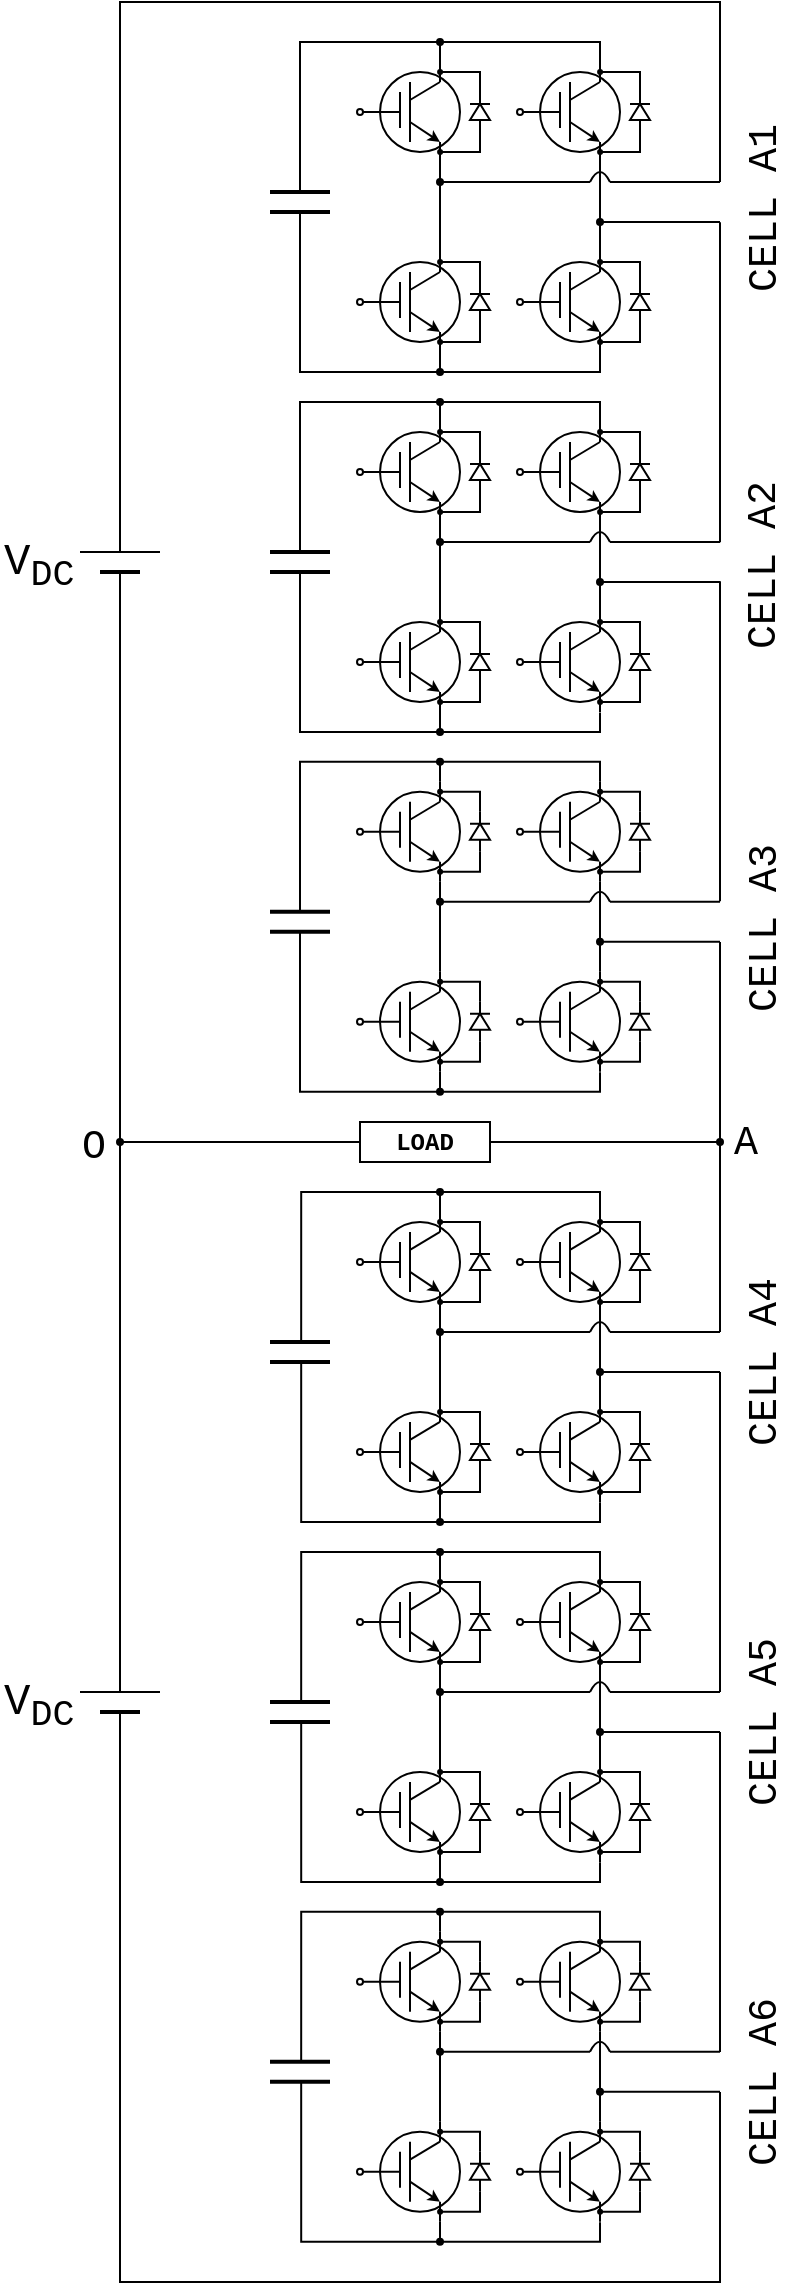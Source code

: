 <mxfile version="10.8.0" type="github"><diagram id="iKL2AW00o69sMmrHjwR3" name="Page-1"><mxGraphModel dx="797" dy="446" grid="1" gridSize="5" guides="1" tooltips="1" connect="1" arrows="1" fold="1" page="1" pageScale="1" pageWidth="827" pageHeight="1169" math="0" shadow="0"><root><mxCell id="0"/><mxCell id="1" parent="0"/><mxCell id="mSweiZAHsHK13-OoorXa-1" value="" style="endArrow=none;html=1;strokeWidth=1;" parent="1" edge="1"><mxGeometry width="50" height="50" relative="1" as="geometry"><mxPoint x="60" y="285" as="sourcePoint"/><mxPoint x="100" y="285" as="targetPoint"/></mxGeometry></mxCell><mxCell id="mSweiZAHsHK13-OoorXa-2" value="" style="endArrow=none;html=1;strokeWidth=2;" parent="1" edge="1"><mxGeometry width="50" height="50" relative="1" as="geometry"><mxPoint x="70" y="295" as="sourcePoint"/><mxPoint x="90" y="295" as="targetPoint"/></mxGeometry></mxCell><mxCell id="mSweiZAHsHK13-OoorXa-3" value="" style="endArrow=none;html=1;strokeWidth=1;rounded=0;edgeStyle=orthogonalEdgeStyle;" parent="1" edge="1"><mxGeometry width="50" height="50" relative="1" as="geometry"><mxPoint x="80" y="285" as="sourcePoint"/><mxPoint x="380" y="100" as="targetPoint"/><Array as="points"><mxPoint x="80" y="10"/><mxPoint x="380" y="10"/><mxPoint x="380" y="40"/></Array></mxGeometry></mxCell><mxCell id="mSweiZAHsHK13-OoorXa-4" value="" style="endArrow=none;html=1;strokeWidth=2;" parent="1" edge="1"><mxGeometry width="50" height="50" relative="1" as="geometry"><mxPoint x="155" y="105" as="sourcePoint"/><mxPoint x="185" y="105" as="targetPoint"/></mxGeometry></mxCell><mxCell id="mSweiZAHsHK13-OoorXa-5" value="" style="endArrow=none;html=1;strokeWidth=2;" parent="1" edge="1"><mxGeometry width="50" height="50" relative="1" as="geometry"><mxPoint x="155" y="115" as="sourcePoint"/><mxPoint x="185" y="115" as="targetPoint"/></mxGeometry></mxCell><mxCell id="gMlWrB6JQao9kyZ73s_e-1" value="" style="group" vertex="1" connectable="0" parent="1"><mxGeometry x="200" y="40" width="65.0" height="50" as="geometry"/></mxCell><mxCell id="gMlWrB6JQao9kyZ73s_e-2" style="edgeStyle=orthogonalEdgeStyle;rounded=0;orthogonalLoop=1;jettySize=auto;html=1;exitX=1;exitY=0.5;exitDx=0;exitDy=0;exitPerimeter=0;startArrow=none;startFill=0;startSize=3;endArrow=oval;endFill=1;endSize=2;fontSize=56;" edge="1" parent="gMlWrB6JQao9kyZ73s_e-1" source="gMlWrB6JQao9kyZ73s_e-4"><mxGeometry relative="1" as="geometry"><mxPoint x="40.047" y="5" as="targetPoint"/><Array as="points"><mxPoint x="60.0" y="5"/></Array></mxGeometry></mxCell><mxCell id="gMlWrB6JQao9kyZ73s_e-3" style="edgeStyle=orthogonalEdgeStyle;rounded=0;orthogonalLoop=1;jettySize=auto;html=1;exitX=0;exitY=0.5;exitDx=0;exitDy=0;exitPerimeter=0;startArrow=none;startFill=0;startSize=3;endArrow=oval;endFill=1;endSize=2;fontSize=56;" edge="1" parent="gMlWrB6JQao9kyZ73s_e-1" source="gMlWrB6JQao9kyZ73s_e-4"><mxGeometry relative="1" as="geometry"><mxPoint x="40.047" y="45" as="targetPoint"/><Array as="points"><mxPoint x="60.0" y="45"/></Array></mxGeometry></mxCell><mxCell id="gMlWrB6JQao9kyZ73s_e-4" value="" style="pointerEvents=1;fillColor=#000000;verticalLabelPosition=bottom;shadow=0;dashed=0;align=center;fillColor=#ffffff;html=1;verticalAlign=top;strokeWidth=1;shape=mxgraph.electrical.diodes.diode;fontSize=56;direction=north;" vertex="1" parent="gMlWrB6JQao9kyZ73s_e-1"><mxGeometry x="55.0" y="15" width="10" height="20" as="geometry"/></mxCell><mxCell id="gMlWrB6JQao9kyZ73s_e-5" value="" style="endArrow=classic;html=1;fontSize=56;endSize=3;" edge="1" parent="gMlWrB6JQao9kyZ73s_e-1"><mxGeometry width="50" height="50" relative="1" as="geometry"><mxPoint x="25.0" y="30" as="sourcePoint"/><mxPoint x="40.0" y="40" as="targetPoint"/></mxGeometry></mxCell><mxCell id="gMlWrB6JQao9kyZ73s_e-6" value="" style="ellipse;whiteSpace=wrap;html=1;aspect=fixed;fillColor=none;" vertex="1" parent="gMlWrB6JQao9kyZ73s_e-1"><mxGeometry x="10" y="5" width="40" height="40" as="geometry"/></mxCell><mxCell id="gMlWrB6JQao9kyZ73s_e-7" value="" style="endArrow=none;html=1;strokeWidth=1;" edge="1" parent="gMlWrB6JQao9kyZ73s_e-1"><mxGeometry width="50" height="50" relative="1" as="geometry"><mxPoint x="25" y="40" as="sourcePoint"/><mxPoint x="25" y="10" as="targetPoint"/></mxGeometry></mxCell><mxCell id="gMlWrB6JQao9kyZ73s_e-8" value="" style="endArrow=none;html=1;strokeWidth=1;" edge="1" parent="gMlWrB6JQao9kyZ73s_e-1"><mxGeometry width="50" height="50" relative="1" as="geometry"><mxPoint x="20" y="33" as="sourcePoint"/><mxPoint x="20" y="15" as="targetPoint"/></mxGeometry></mxCell><mxCell id="gMlWrB6JQao9kyZ73s_e-9" value="" style="endArrow=none;html=1;strokeWidth=1;" edge="1" parent="gMlWrB6JQao9kyZ73s_e-1"><mxGeometry width="50" height="50" relative="1" as="geometry"><mxPoint x="40" y="10" as="sourcePoint"/><mxPoint x="25" y="19" as="targetPoint"/></mxGeometry></mxCell><mxCell id="gMlWrB6JQao9kyZ73s_e-10" value="" style="endArrow=none;html=1;strokeWidth=1;startArrow=oval;startFill=0;startSize=3;" edge="1" parent="gMlWrB6JQao9kyZ73s_e-1"><mxGeometry width="50" height="50" relative="1" as="geometry"><mxPoint y="25" as="sourcePoint"/><mxPoint x="20" y="25" as="targetPoint"/></mxGeometry></mxCell><mxCell id="gMlWrB6JQao9kyZ73s_e-11" value="" style="endArrow=none;html=1;strokeWidth=1;" edge="1" parent="gMlWrB6JQao9kyZ73s_e-1"><mxGeometry width="50" height="50" relative="1" as="geometry"><mxPoint x="40" y="50" as="sourcePoint"/><mxPoint x="40" y="40" as="targetPoint"/></mxGeometry></mxCell><mxCell id="gMlWrB6JQao9kyZ73s_e-12" value="" style="endArrow=none;html=1;strokeWidth=1;" edge="1" parent="gMlWrB6JQao9kyZ73s_e-1"><mxGeometry width="50" height="50" relative="1" as="geometry"><mxPoint x="40" y="10" as="sourcePoint"/><mxPoint x="40" as="targetPoint"/></mxGeometry></mxCell><mxCell id="gMlWrB6JQao9kyZ73s_e-14" value="" style="group" vertex="1" connectable="0" parent="1"><mxGeometry x="200" y="135" width="65.0" height="50" as="geometry"/></mxCell><mxCell id="gMlWrB6JQao9kyZ73s_e-15" style="edgeStyle=orthogonalEdgeStyle;rounded=0;orthogonalLoop=1;jettySize=auto;html=1;exitX=1;exitY=0.5;exitDx=0;exitDy=0;exitPerimeter=0;startArrow=none;startFill=0;startSize=3;endArrow=oval;endFill=1;endSize=2;fontSize=56;" edge="1" parent="gMlWrB6JQao9kyZ73s_e-14" source="gMlWrB6JQao9kyZ73s_e-17"><mxGeometry relative="1" as="geometry"><mxPoint x="40.047" y="5" as="targetPoint"/><Array as="points"><mxPoint x="60.0" y="5"/></Array></mxGeometry></mxCell><mxCell id="gMlWrB6JQao9kyZ73s_e-16" style="edgeStyle=orthogonalEdgeStyle;rounded=0;orthogonalLoop=1;jettySize=auto;html=1;exitX=0;exitY=0.5;exitDx=0;exitDy=0;exitPerimeter=0;startArrow=none;startFill=0;startSize=3;endArrow=oval;endFill=1;endSize=2;fontSize=56;" edge="1" parent="gMlWrB6JQao9kyZ73s_e-14" source="gMlWrB6JQao9kyZ73s_e-17"><mxGeometry relative="1" as="geometry"><mxPoint x="40.047" y="45" as="targetPoint"/><Array as="points"><mxPoint x="60.0" y="45"/></Array></mxGeometry></mxCell><mxCell id="gMlWrB6JQao9kyZ73s_e-17" value="" style="pointerEvents=1;fillColor=#000000;verticalLabelPosition=bottom;shadow=0;dashed=0;align=center;fillColor=#ffffff;html=1;verticalAlign=top;strokeWidth=1;shape=mxgraph.electrical.diodes.diode;fontSize=56;direction=north;" vertex="1" parent="gMlWrB6JQao9kyZ73s_e-14"><mxGeometry x="55.0" y="15" width="10" height="20" as="geometry"/></mxCell><mxCell id="gMlWrB6JQao9kyZ73s_e-18" value="" style="endArrow=classic;html=1;fontSize=56;endSize=3;" edge="1" parent="gMlWrB6JQao9kyZ73s_e-14"><mxGeometry width="50" height="50" relative="1" as="geometry"><mxPoint x="25.0" y="30" as="sourcePoint"/><mxPoint x="40.0" y="40" as="targetPoint"/></mxGeometry></mxCell><mxCell id="gMlWrB6JQao9kyZ73s_e-19" value="" style="ellipse;whiteSpace=wrap;html=1;aspect=fixed;fillColor=none;" vertex="1" parent="gMlWrB6JQao9kyZ73s_e-14"><mxGeometry x="10" y="5" width="40" height="40" as="geometry"/></mxCell><mxCell id="gMlWrB6JQao9kyZ73s_e-20" value="" style="endArrow=none;html=1;strokeWidth=1;" edge="1" parent="gMlWrB6JQao9kyZ73s_e-14"><mxGeometry width="50" height="50" relative="1" as="geometry"><mxPoint x="25" y="40" as="sourcePoint"/><mxPoint x="25" y="10" as="targetPoint"/></mxGeometry></mxCell><mxCell id="gMlWrB6JQao9kyZ73s_e-21" value="" style="endArrow=none;html=1;strokeWidth=1;" edge="1" parent="gMlWrB6JQao9kyZ73s_e-14"><mxGeometry width="50" height="50" relative="1" as="geometry"><mxPoint x="20" y="33" as="sourcePoint"/><mxPoint x="20" y="15" as="targetPoint"/></mxGeometry></mxCell><mxCell id="gMlWrB6JQao9kyZ73s_e-22" value="" style="endArrow=none;html=1;strokeWidth=1;" edge="1" parent="gMlWrB6JQao9kyZ73s_e-14"><mxGeometry width="50" height="50" relative="1" as="geometry"><mxPoint x="40" y="10" as="sourcePoint"/><mxPoint x="25" y="19" as="targetPoint"/></mxGeometry></mxCell><mxCell id="gMlWrB6JQao9kyZ73s_e-23" value="" style="endArrow=none;html=1;strokeWidth=1;startArrow=oval;startFill=0;startSize=3;" edge="1" parent="gMlWrB6JQao9kyZ73s_e-14"><mxGeometry width="50" height="50" relative="1" as="geometry"><mxPoint y="25" as="sourcePoint"/><mxPoint x="20" y="25" as="targetPoint"/></mxGeometry></mxCell><mxCell id="gMlWrB6JQao9kyZ73s_e-24" value="" style="endArrow=none;html=1;strokeWidth=1;" edge="1" parent="gMlWrB6JQao9kyZ73s_e-14"><mxGeometry width="50" height="50" relative="1" as="geometry"><mxPoint x="40" y="50" as="sourcePoint"/><mxPoint x="40" y="40" as="targetPoint"/></mxGeometry></mxCell><mxCell id="gMlWrB6JQao9kyZ73s_e-25" value="" style="endArrow=none;html=1;strokeWidth=1;" edge="1" parent="gMlWrB6JQao9kyZ73s_e-14"><mxGeometry width="50" height="50" relative="1" as="geometry"><mxPoint x="40" y="10" as="sourcePoint"/><mxPoint x="40" as="targetPoint"/></mxGeometry></mxCell><mxCell id="gMlWrB6JQao9kyZ73s_e-26" value="" style="endArrow=none;html=1;" edge="1" parent="1"><mxGeometry width="50" height="50" relative="1" as="geometry"><mxPoint x="240" y="135" as="sourcePoint"/><mxPoint x="240" y="90" as="targetPoint"/></mxGeometry></mxCell><mxCell id="gMlWrB6JQao9kyZ73s_e-27" value="" style="endArrow=none;html=1;startArrow=oval;startFill=1;startSize=3;" edge="1" parent="1"><mxGeometry width="50" height="50" relative="1" as="geometry"><mxPoint x="240" y="100" as="sourcePoint"/><mxPoint x="315" y="100" as="targetPoint"/></mxGeometry></mxCell><mxCell id="gMlWrB6JQao9kyZ73s_e-28" value="" style="endArrow=none;html=1;" edge="1" parent="1"><mxGeometry width="50" height="50" relative="1" as="geometry"><mxPoint x="320" y="90" as="sourcePoint"/><mxPoint x="320" y="135" as="targetPoint"/></mxGeometry></mxCell><mxCell id="gMlWrB6JQao9kyZ73s_e-29" value="" style="group" vertex="1" connectable="0" parent="1"><mxGeometry x="280" y="40" width="65.0" height="50" as="geometry"/></mxCell><mxCell id="gMlWrB6JQao9kyZ73s_e-30" style="edgeStyle=orthogonalEdgeStyle;rounded=0;orthogonalLoop=1;jettySize=auto;html=1;exitX=1;exitY=0.5;exitDx=0;exitDy=0;exitPerimeter=0;startArrow=none;startFill=0;startSize=3;endArrow=oval;endFill=1;endSize=2;fontSize=56;" edge="1" parent="gMlWrB6JQao9kyZ73s_e-29" source="gMlWrB6JQao9kyZ73s_e-32"><mxGeometry relative="1" as="geometry"><mxPoint x="40.047" y="5" as="targetPoint"/><Array as="points"><mxPoint x="60.0" y="5"/></Array></mxGeometry></mxCell><mxCell id="gMlWrB6JQao9kyZ73s_e-31" style="edgeStyle=orthogonalEdgeStyle;rounded=0;orthogonalLoop=1;jettySize=auto;html=1;exitX=0;exitY=0.5;exitDx=0;exitDy=0;exitPerimeter=0;startArrow=none;startFill=0;startSize=3;endArrow=oval;endFill=1;endSize=2;fontSize=56;" edge="1" parent="gMlWrB6JQao9kyZ73s_e-29" source="gMlWrB6JQao9kyZ73s_e-32"><mxGeometry relative="1" as="geometry"><mxPoint x="40.047" y="45" as="targetPoint"/><Array as="points"><mxPoint x="60.0" y="45"/></Array></mxGeometry></mxCell><mxCell id="gMlWrB6JQao9kyZ73s_e-32" value="" style="pointerEvents=1;fillColor=#000000;verticalLabelPosition=bottom;shadow=0;dashed=0;align=center;fillColor=#ffffff;html=1;verticalAlign=top;strokeWidth=1;shape=mxgraph.electrical.diodes.diode;fontSize=56;direction=north;" vertex="1" parent="gMlWrB6JQao9kyZ73s_e-29"><mxGeometry x="55.0" y="15" width="10" height="20" as="geometry"/></mxCell><mxCell id="gMlWrB6JQao9kyZ73s_e-33" value="" style="endArrow=classic;html=1;fontSize=56;endSize=3;" edge="1" parent="gMlWrB6JQao9kyZ73s_e-29"><mxGeometry width="50" height="50" relative="1" as="geometry"><mxPoint x="25.0" y="30" as="sourcePoint"/><mxPoint x="40.0" y="40" as="targetPoint"/></mxGeometry></mxCell><mxCell id="gMlWrB6JQao9kyZ73s_e-34" value="" style="ellipse;whiteSpace=wrap;html=1;aspect=fixed;fillColor=none;" vertex="1" parent="gMlWrB6JQao9kyZ73s_e-29"><mxGeometry x="10" y="5" width="40" height="40" as="geometry"/></mxCell><mxCell id="gMlWrB6JQao9kyZ73s_e-35" value="" style="endArrow=none;html=1;strokeWidth=1;" edge="1" parent="gMlWrB6JQao9kyZ73s_e-29"><mxGeometry width="50" height="50" relative="1" as="geometry"><mxPoint x="25" y="40" as="sourcePoint"/><mxPoint x="25" y="10" as="targetPoint"/></mxGeometry></mxCell><mxCell id="gMlWrB6JQao9kyZ73s_e-36" value="" style="endArrow=none;html=1;strokeWidth=1;" edge="1" parent="gMlWrB6JQao9kyZ73s_e-29"><mxGeometry width="50" height="50" relative="1" as="geometry"><mxPoint x="20" y="33" as="sourcePoint"/><mxPoint x="20" y="15" as="targetPoint"/></mxGeometry></mxCell><mxCell id="gMlWrB6JQao9kyZ73s_e-37" value="" style="endArrow=none;html=1;strokeWidth=1;" edge="1" parent="gMlWrB6JQao9kyZ73s_e-29"><mxGeometry width="50" height="50" relative="1" as="geometry"><mxPoint x="40" y="10" as="sourcePoint"/><mxPoint x="25" y="19" as="targetPoint"/></mxGeometry></mxCell><mxCell id="gMlWrB6JQao9kyZ73s_e-38" value="" style="endArrow=none;html=1;strokeWidth=1;startArrow=oval;startFill=0;startSize=3;" edge="1" parent="gMlWrB6JQao9kyZ73s_e-29"><mxGeometry width="50" height="50" relative="1" as="geometry"><mxPoint y="25" as="sourcePoint"/><mxPoint x="20" y="25" as="targetPoint"/></mxGeometry></mxCell><mxCell id="gMlWrB6JQao9kyZ73s_e-39" value="" style="endArrow=none;html=1;strokeWidth=1;" edge="1" parent="gMlWrB6JQao9kyZ73s_e-29"><mxGeometry width="50" height="50" relative="1" as="geometry"><mxPoint x="40" y="50" as="sourcePoint"/><mxPoint x="40" y="40" as="targetPoint"/></mxGeometry></mxCell><mxCell id="gMlWrB6JQao9kyZ73s_e-40" value="" style="endArrow=none;html=1;strokeWidth=1;" edge="1" parent="gMlWrB6JQao9kyZ73s_e-29"><mxGeometry width="50" height="50" relative="1" as="geometry"><mxPoint x="40" y="10" as="sourcePoint"/><mxPoint x="40" as="targetPoint"/></mxGeometry></mxCell><mxCell id="gMlWrB6JQao9kyZ73s_e-41" value="" style="group" vertex="1" connectable="0" parent="1"><mxGeometry x="280" y="135" width="65.0" height="50" as="geometry"/></mxCell><mxCell id="gMlWrB6JQao9kyZ73s_e-42" style="edgeStyle=orthogonalEdgeStyle;rounded=0;orthogonalLoop=1;jettySize=auto;html=1;exitX=1;exitY=0.5;exitDx=0;exitDy=0;exitPerimeter=0;startArrow=none;startFill=0;startSize=3;endArrow=oval;endFill=1;endSize=2;fontSize=56;" edge="1" parent="gMlWrB6JQao9kyZ73s_e-41" source="gMlWrB6JQao9kyZ73s_e-44"><mxGeometry relative="1" as="geometry"><mxPoint x="40.047" y="5" as="targetPoint"/><Array as="points"><mxPoint x="60.0" y="5"/></Array></mxGeometry></mxCell><mxCell id="gMlWrB6JQao9kyZ73s_e-43" style="edgeStyle=orthogonalEdgeStyle;rounded=0;orthogonalLoop=1;jettySize=auto;html=1;exitX=0;exitY=0.5;exitDx=0;exitDy=0;exitPerimeter=0;startArrow=none;startFill=0;startSize=3;endArrow=oval;endFill=1;endSize=2;fontSize=56;" edge="1" parent="gMlWrB6JQao9kyZ73s_e-41" source="gMlWrB6JQao9kyZ73s_e-44"><mxGeometry relative="1" as="geometry"><mxPoint x="40.047" y="45" as="targetPoint"/><Array as="points"><mxPoint x="60.0" y="45"/></Array></mxGeometry></mxCell><mxCell id="gMlWrB6JQao9kyZ73s_e-44" value="" style="pointerEvents=1;fillColor=#000000;verticalLabelPosition=bottom;shadow=0;dashed=0;align=center;fillColor=#ffffff;html=1;verticalAlign=top;strokeWidth=1;shape=mxgraph.electrical.diodes.diode;fontSize=56;direction=north;" vertex="1" parent="gMlWrB6JQao9kyZ73s_e-41"><mxGeometry x="55.0" y="15" width="10" height="20" as="geometry"/></mxCell><mxCell id="gMlWrB6JQao9kyZ73s_e-45" value="" style="endArrow=classic;html=1;fontSize=56;endSize=3;" edge="1" parent="gMlWrB6JQao9kyZ73s_e-41"><mxGeometry width="50" height="50" relative="1" as="geometry"><mxPoint x="25.0" y="30" as="sourcePoint"/><mxPoint x="40.0" y="40" as="targetPoint"/></mxGeometry></mxCell><mxCell id="gMlWrB6JQao9kyZ73s_e-46" value="" style="ellipse;whiteSpace=wrap;html=1;aspect=fixed;fillColor=none;" vertex="1" parent="gMlWrB6JQao9kyZ73s_e-41"><mxGeometry x="10" y="5" width="40" height="40" as="geometry"/></mxCell><mxCell id="gMlWrB6JQao9kyZ73s_e-47" value="" style="endArrow=none;html=1;strokeWidth=1;" edge="1" parent="gMlWrB6JQao9kyZ73s_e-41"><mxGeometry width="50" height="50" relative="1" as="geometry"><mxPoint x="25" y="40" as="sourcePoint"/><mxPoint x="25" y="10" as="targetPoint"/></mxGeometry></mxCell><mxCell id="gMlWrB6JQao9kyZ73s_e-48" value="" style="endArrow=none;html=1;strokeWidth=1;" edge="1" parent="gMlWrB6JQao9kyZ73s_e-41"><mxGeometry width="50" height="50" relative="1" as="geometry"><mxPoint x="20" y="33" as="sourcePoint"/><mxPoint x="20" y="15" as="targetPoint"/></mxGeometry></mxCell><mxCell id="gMlWrB6JQao9kyZ73s_e-49" value="" style="endArrow=none;html=1;strokeWidth=1;" edge="1" parent="gMlWrB6JQao9kyZ73s_e-41"><mxGeometry width="50" height="50" relative="1" as="geometry"><mxPoint x="40" y="10" as="sourcePoint"/><mxPoint x="25" y="19" as="targetPoint"/></mxGeometry></mxCell><mxCell id="gMlWrB6JQao9kyZ73s_e-50" value="" style="endArrow=none;html=1;strokeWidth=1;startArrow=oval;startFill=0;startSize=3;" edge="1" parent="gMlWrB6JQao9kyZ73s_e-41"><mxGeometry width="50" height="50" relative="1" as="geometry"><mxPoint y="25" as="sourcePoint"/><mxPoint x="20" y="25" as="targetPoint"/></mxGeometry></mxCell><mxCell id="gMlWrB6JQao9kyZ73s_e-51" value="" style="endArrow=none;html=1;strokeWidth=1;" edge="1" parent="gMlWrB6JQao9kyZ73s_e-41"><mxGeometry width="50" height="50" relative="1" as="geometry"><mxPoint x="40" y="50" as="sourcePoint"/><mxPoint x="40" y="40" as="targetPoint"/></mxGeometry></mxCell><mxCell id="gMlWrB6JQao9kyZ73s_e-52" value="" style="endArrow=none;html=1;strokeWidth=1;" edge="1" parent="gMlWrB6JQao9kyZ73s_e-41"><mxGeometry width="50" height="50" relative="1" as="geometry"><mxPoint x="40" y="10" as="sourcePoint"/><mxPoint x="40" as="targetPoint"/></mxGeometry></mxCell><mxCell id="gMlWrB6JQao9kyZ73s_e-53" value="" style="endArrow=none;html=1;curved=1;" edge="1" parent="1"><mxGeometry width="50" height="50" relative="1" as="geometry"><mxPoint x="315" y="100" as="sourcePoint"/><mxPoint x="325" y="100" as="targetPoint"/><Array as="points"><mxPoint x="320" y="90"/></Array></mxGeometry></mxCell><mxCell id="gMlWrB6JQao9kyZ73s_e-54" value="" style="endArrow=none;html=1;startArrow=oval;startFill=1;startSize=3;" edge="1" parent="1"><mxGeometry width="50" height="50" relative="1" as="geometry"><mxPoint x="320" y="120" as="sourcePoint"/><mxPoint x="380" y="120" as="targetPoint"/></mxGeometry></mxCell><mxCell id="gMlWrB6JQao9kyZ73s_e-55" value="" style="endArrow=none;html=1;" edge="1" parent="1"><mxGeometry width="50" height="50" relative="1" as="geometry"><mxPoint x="325" y="100" as="sourcePoint"/><mxPoint x="380" y="100" as="targetPoint"/></mxGeometry></mxCell><mxCell id="gMlWrB6JQao9kyZ73s_e-56" value="" style="endArrow=none;html=1;edgeStyle=orthogonalEdgeStyle;rounded=0;" edge="1" parent="1"><mxGeometry width="50" height="50" relative="1" as="geometry"><mxPoint x="170" y="105" as="sourcePoint"/><mxPoint x="320" y="40" as="targetPoint"/><Array as="points"><mxPoint x="170" y="30"/><mxPoint x="320" y="30"/></Array></mxGeometry></mxCell><mxCell id="gMlWrB6JQao9kyZ73s_e-57" value="" style="endArrow=none;html=1;strokeWidth=1;rounded=0;edgeStyle=orthogonalEdgeStyle;" edge="1" parent="1"><mxGeometry width="50" height="50" relative="1" as="geometry"><mxPoint x="320" y="185" as="sourcePoint"/><mxPoint x="170" y="115" as="targetPoint"/><Array as="points"><mxPoint x="320" y="195"/><mxPoint x="170" y="195"/></Array></mxGeometry></mxCell><mxCell id="gMlWrB6JQao9kyZ73s_e-58" value="" style="endArrow=none;html=1;strokeWidth=1;startArrow=oval;startFill=1;startSize=3;" edge="1" parent="1"><mxGeometry width="50" height="50" relative="1" as="geometry"><mxPoint x="240" y="195" as="sourcePoint"/><mxPoint x="240" y="185" as="targetPoint"/></mxGeometry></mxCell><mxCell id="gMlWrB6JQao9kyZ73s_e-59" value="" style="endArrow=none;html=1;strokeWidth=1;startArrow=oval;startFill=1;startSize=3;" edge="1" parent="1"><mxGeometry width="50" height="50" relative="1" as="geometry"><mxPoint x="240" y="30" as="sourcePoint"/><mxPoint x="240" y="40" as="targetPoint"/></mxGeometry></mxCell><mxCell id="gMlWrB6JQao9kyZ73s_e-60" value="" style="endArrow=none;html=1;strokeWidth=2;" edge="1" parent="1"><mxGeometry width="50" height="50" relative="1" as="geometry"><mxPoint x="155" y="285" as="sourcePoint"/><mxPoint x="185" y="285" as="targetPoint"/></mxGeometry></mxCell><mxCell id="gMlWrB6JQao9kyZ73s_e-61" value="" style="endArrow=none;html=1;strokeWidth=2;" edge="1" parent="1"><mxGeometry width="50" height="50" relative="1" as="geometry"><mxPoint x="155" y="295" as="sourcePoint"/><mxPoint x="185" y="295" as="targetPoint"/></mxGeometry></mxCell><mxCell id="gMlWrB6JQao9kyZ73s_e-62" value="" style="group" vertex="1" connectable="0" parent="1"><mxGeometry x="200" y="220" width="65.0" height="50" as="geometry"/></mxCell><mxCell id="gMlWrB6JQao9kyZ73s_e-63" style="edgeStyle=orthogonalEdgeStyle;rounded=0;orthogonalLoop=1;jettySize=auto;html=1;exitX=1;exitY=0.5;exitDx=0;exitDy=0;exitPerimeter=0;startArrow=none;startFill=0;startSize=3;endArrow=oval;endFill=1;endSize=2;fontSize=56;" edge="1" parent="gMlWrB6JQao9kyZ73s_e-62" source="gMlWrB6JQao9kyZ73s_e-65"><mxGeometry relative="1" as="geometry"><mxPoint x="40.047" y="5" as="targetPoint"/><Array as="points"><mxPoint x="60.0" y="5"/></Array></mxGeometry></mxCell><mxCell id="gMlWrB6JQao9kyZ73s_e-64" style="edgeStyle=orthogonalEdgeStyle;rounded=0;orthogonalLoop=1;jettySize=auto;html=1;exitX=0;exitY=0.5;exitDx=0;exitDy=0;exitPerimeter=0;startArrow=none;startFill=0;startSize=3;endArrow=oval;endFill=1;endSize=2;fontSize=56;" edge="1" parent="gMlWrB6JQao9kyZ73s_e-62" source="gMlWrB6JQao9kyZ73s_e-65"><mxGeometry relative="1" as="geometry"><mxPoint x="40.047" y="45" as="targetPoint"/><Array as="points"><mxPoint x="60.0" y="45"/></Array></mxGeometry></mxCell><mxCell id="gMlWrB6JQao9kyZ73s_e-65" value="" style="pointerEvents=1;fillColor=#000000;verticalLabelPosition=bottom;shadow=0;dashed=0;align=center;fillColor=#ffffff;html=1;verticalAlign=top;strokeWidth=1;shape=mxgraph.electrical.diodes.diode;fontSize=56;direction=north;" vertex="1" parent="gMlWrB6JQao9kyZ73s_e-62"><mxGeometry x="55.0" y="15" width="10" height="20" as="geometry"/></mxCell><mxCell id="gMlWrB6JQao9kyZ73s_e-66" value="" style="endArrow=classic;html=1;fontSize=56;endSize=3;" edge="1" parent="gMlWrB6JQao9kyZ73s_e-62"><mxGeometry width="50" height="50" relative="1" as="geometry"><mxPoint x="25.0" y="30" as="sourcePoint"/><mxPoint x="40.0" y="40" as="targetPoint"/></mxGeometry></mxCell><mxCell id="gMlWrB6JQao9kyZ73s_e-67" value="" style="ellipse;whiteSpace=wrap;html=1;aspect=fixed;fillColor=none;" vertex="1" parent="gMlWrB6JQao9kyZ73s_e-62"><mxGeometry x="10" y="5" width="40" height="40" as="geometry"/></mxCell><mxCell id="gMlWrB6JQao9kyZ73s_e-68" value="" style="endArrow=none;html=1;strokeWidth=1;" edge="1" parent="gMlWrB6JQao9kyZ73s_e-62"><mxGeometry width="50" height="50" relative="1" as="geometry"><mxPoint x="25" y="40" as="sourcePoint"/><mxPoint x="25" y="10" as="targetPoint"/></mxGeometry></mxCell><mxCell id="gMlWrB6JQao9kyZ73s_e-69" value="" style="endArrow=none;html=1;strokeWidth=1;" edge="1" parent="gMlWrB6JQao9kyZ73s_e-62"><mxGeometry width="50" height="50" relative="1" as="geometry"><mxPoint x="20" y="33" as="sourcePoint"/><mxPoint x="20" y="15" as="targetPoint"/></mxGeometry></mxCell><mxCell id="gMlWrB6JQao9kyZ73s_e-70" value="" style="endArrow=none;html=1;strokeWidth=1;" edge="1" parent="gMlWrB6JQao9kyZ73s_e-62"><mxGeometry width="50" height="50" relative="1" as="geometry"><mxPoint x="40" y="10" as="sourcePoint"/><mxPoint x="25" y="19" as="targetPoint"/></mxGeometry></mxCell><mxCell id="gMlWrB6JQao9kyZ73s_e-71" value="" style="endArrow=none;html=1;strokeWidth=1;startArrow=oval;startFill=0;startSize=3;" edge="1" parent="gMlWrB6JQao9kyZ73s_e-62"><mxGeometry width="50" height="50" relative="1" as="geometry"><mxPoint y="25" as="sourcePoint"/><mxPoint x="20" y="25" as="targetPoint"/></mxGeometry></mxCell><mxCell id="gMlWrB6JQao9kyZ73s_e-72" value="" style="endArrow=none;html=1;strokeWidth=1;" edge="1" parent="gMlWrB6JQao9kyZ73s_e-62"><mxGeometry width="50" height="50" relative="1" as="geometry"><mxPoint x="40" y="50" as="sourcePoint"/><mxPoint x="40" y="40" as="targetPoint"/></mxGeometry></mxCell><mxCell id="gMlWrB6JQao9kyZ73s_e-73" value="" style="endArrow=none;html=1;strokeWidth=1;" edge="1" parent="gMlWrB6JQao9kyZ73s_e-62"><mxGeometry width="50" height="50" relative="1" as="geometry"><mxPoint x="40" y="10" as="sourcePoint"/><mxPoint x="40" as="targetPoint"/></mxGeometry></mxCell><mxCell id="gMlWrB6JQao9kyZ73s_e-74" value="" style="group" vertex="1" connectable="0" parent="1"><mxGeometry x="200" y="315" width="65.0" height="50" as="geometry"/></mxCell><mxCell id="gMlWrB6JQao9kyZ73s_e-75" style="edgeStyle=orthogonalEdgeStyle;rounded=0;orthogonalLoop=1;jettySize=auto;html=1;exitX=1;exitY=0.5;exitDx=0;exitDy=0;exitPerimeter=0;startArrow=none;startFill=0;startSize=3;endArrow=oval;endFill=1;endSize=2;fontSize=56;" edge="1" parent="gMlWrB6JQao9kyZ73s_e-74" source="gMlWrB6JQao9kyZ73s_e-77"><mxGeometry relative="1" as="geometry"><mxPoint x="40.047" y="5" as="targetPoint"/><Array as="points"><mxPoint x="60.0" y="5"/></Array></mxGeometry></mxCell><mxCell id="gMlWrB6JQao9kyZ73s_e-76" style="edgeStyle=orthogonalEdgeStyle;rounded=0;orthogonalLoop=1;jettySize=auto;html=1;exitX=0;exitY=0.5;exitDx=0;exitDy=0;exitPerimeter=0;startArrow=none;startFill=0;startSize=3;endArrow=oval;endFill=1;endSize=2;fontSize=56;" edge="1" parent="gMlWrB6JQao9kyZ73s_e-74" source="gMlWrB6JQao9kyZ73s_e-77"><mxGeometry relative="1" as="geometry"><mxPoint x="40.047" y="45" as="targetPoint"/><Array as="points"><mxPoint x="60.0" y="45"/></Array></mxGeometry></mxCell><mxCell id="gMlWrB6JQao9kyZ73s_e-77" value="" style="pointerEvents=1;fillColor=#000000;verticalLabelPosition=bottom;shadow=0;dashed=0;align=center;fillColor=#ffffff;html=1;verticalAlign=top;strokeWidth=1;shape=mxgraph.electrical.diodes.diode;fontSize=56;direction=north;" vertex="1" parent="gMlWrB6JQao9kyZ73s_e-74"><mxGeometry x="55.0" y="15" width="10" height="20" as="geometry"/></mxCell><mxCell id="gMlWrB6JQao9kyZ73s_e-78" value="" style="endArrow=classic;html=1;fontSize=56;endSize=3;" edge="1" parent="gMlWrB6JQao9kyZ73s_e-74"><mxGeometry width="50" height="50" relative="1" as="geometry"><mxPoint x="25.0" y="30" as="sourcePoint"/><mxPoint x="40.0" y="40" as="targetPoint"/></mxGeometry></mxCell><mxCell id="gMlWrB6JQao9kyZ73s_e-79" value="" style="ellipse;whiteSpace=wrap;html=1;aspect=fixed;fillColor=none;" vertex="1" parent="gMlWrB6JQao9kyZ73s_e-74"><mxGeometry x="10" y="5" width="40" height="40" as="geometry"/></mxCell><mxCell id="gMlWrB6JQao9kyZ73s_e-80" value="" style="endArrow=none;html=1;strokeWidth=1;" edge="1" parent="gMlWrB6JQao9kyZ73s_e-74"><mxGeometry width="50" height="50" relative="1" as="geometry"><mxPoint x="25" y="40" as="sourcePoint"/><mxPoint x="25" y="10" as="targetPoint"/></mxGeometry></mxCell><mxCell id="gMlWrB6JQao9kyZ73s_e-81" value="" style="endArrow=none;html=1;strokeWidth=1;" edge="1" parent="gMlWrB6JQao9kyZ73s_e-74"><mxGeometry width="50" height="50" relative="1" as="geometry"><mxPoint x="20" y="33" as="sourcePoint"/><mxPoint x="20" y="15" as="targetPoint"/></mxGeometry></mxCell><mxCell id="gMlWrB6JQao9kyZ73s_e-82" value="" style="endArrow=none;html=1;strokeWidth=1;" edge="1" parent="gMlWrB6JQao9kyZ73s_e-74"><mxGeometry width="50" height="50" relative="1" as="geometry"><mxPoint x="40" y="10" as="sourcePoint"/><mxPoint x="25" y="19" as="targetPoint"/></mxGeometry></mxCell><mxCell id="gMlWrB6JQao9kyZ73s_e-83" value="" style="endArrow=none;html=1;strokeWidth=1;startArrow=oval;startFill=0;startSize=3;" edge="1" parent="gMlWrB6JQao9kyZ73s_e-74"><mxGeometry width="50" height="50" relative="1" as="geometry"><mxPoint y="25" as="sourcePoint"/><mxPoint x="20" y="25" as="targetPoint"/></mxGeometry></mxCell><mxCell id="gMlWrB6JQao9kyZ73s_e-84" value="" style="endArrow=none;html=1;strokeWidth=1;" edge="1" parent="gMlWrB6JQao9kyZ73s_e-74"><mxGeometry width="50" height="50" relative="1" as="geometry"><mxPoint x="40" y="50" as="sourcePoint"/><mxPoint x="40" y="40" as="targetPoint"/></mxGeometry></mxCell><mxCell id="gMlWrB6JQao9kyZ73s_e-85" value="" style="endArrow=none;html=1;strokeWidth=1;" edge="1" parent="gMlWrB6JQao9kyZ73s_e-74"><mxGeometry width="50" height="50" relative="1" as="geometry"><mxPoint x="40" y="10" as="sourcePoint"/><mxPoint x="40" as="targetPoint"/></mxGeometry></mxCell><mxCell id="gMlWrB6JQao9kyZ73s_e-86" value="" style="endArrow=none;html=1;" edge="1" parent="1"><mxGeometry width="50" height="50" relative="1" as="geometry"><mxPoint x="240" y="315" as="sourcePoint"/><mxPoint x="240" y="270" as="targetPoint"/></mxGeometry></mxCell><mxCell id="gMlWrB6JQao9kyZ73s_e-87" value="" style="endArrow=none;html=1;startArrow=oval;startFill=1;startSize=3;" edge="1" parent="1"><mxGeometry width="50" height="50" relative="1" as="geometry"><mxPoint x="240" y="280" as="sourcePoint"/><mxPoint x="315" y="280" as="targetPoint"/></mxGeometry></mxCell><mxCell id="gMlWrB6JQao9kyZ73s_e-88" value="" style="endArrow=none;html=1;" edge="1" parent="1"><mxGeometry width="50" height="50" relative="1" as="geometry"><mxPoint x="320" y="270" as="sourcePoint"/><mxPoint x="320" y="315" as="targetPoint"/></mxGeometry></mxCell><mxCell id="gMlWrB6JQao9kyZ73s_e-89" value="" style="group" vertex="1" connectable="0" parent="1"><mxGeometry x="280" y="220" width="65.0" height="50" as="geometry"/></mxCell><mxCell id="gMlWrB6JQao9kyZ73s_e-90" style="edgeStyle=orthogonalEdgeStyle;rounded=0;orthogonalLoop=1;jettySize=auto;html=1;exitX=1;exitY=0.5;exitDx=0;exitDy=0;exitPerimeter=0;startArrow=none;startFill=0;startSize=3;endArrow=oval;endFill=1;endSize=2;fontSize=56;" edge="1" parent="gMlWrB6JQao9kyZ73s_e-89" source="gMlWrB6JQao9kyZ73s_e-92"><mxGeometry relative="1" as="geometry"><mxPoint x="40.047" y="5" as="targetPoint"/><Array as="points"><mxPoint x="60.0" y="5"/></Array></mxGeometry></mxCell><mxCell id="gMlWrB6JQao9kyZ73s_e-91" style="edgeStyle=orthogonalEdgeStyle;rounded=0;orthogonalLoop=1;jettySize=auto;html=1;exitX=0;exitY=0.5;exitDx=0;exitDy=0;exitPerimeter=0;startArrow=none;startFill=0;startSize=3;endArrow=oval;endFill=1;endSize=2;fontSize=56;" edge="1" parent="gMlWrB6JQao9kyZ73s_e-89" source="gMlWrB6JQao9kyZ73s_e-92"><mxGeometry relative="1" as="geometry"><mxPoint x="40.047" y="45" as="targetPoint"/><Array as="points"><mxPoint x="60.0" y="45"/></Array></mxGeometry></mxCell><mxCell id="gMlWrB6JQao9kyZ73s_e-92" value="" style="pointerEvents=1;fillColor=#000000;verticalLabelPosition=bottom;shadow=0;dashed=0;align=center;fillColor=#ffffff;html=1;verticalAlign=top;strokeWidth=1;shape=mxgraph.electrical.diodes.diode;fontSize=56;direction=north;" vertex="1" parent="gMlWrB6JQao9kyZ73s_e-89"><mxGeometry x="55.0" y="15" width="10" height="20" as="geometry"/></mxCell><mxCell id="gMlWrB6JQao9kyZ73s_e-93" value="" style="endArrow=classic;html=1;fontSize=56;endSize=3;" edge="1" parent="gMlWrB6JQao9kyZ73s_e-89"><mxGeometry width="50" height="50" relative="1" as="geometry"><mxPoint x="25.0" y="30" as="sourcePoint"/><mxPoint x="40.0" y="40" as="targetPoint"/></mxGeometry></mxCell><mxCell id="gMlWrB6JQao9kyZ73s_e-94" value="" style="ellipse;whiteSpace=wrap;html=1;aspect=fixed;fillColor=none;" vertex="1" parent="gMlWrB6JQao9kyZ73s_e-89"><mxGeometry x="10" y="5" width="40" height="40" as="geometry"/></mxCell><mxCell id="gMlWrB6JQao9kyZ73s_e-95" value="" style="endArrow=none;html=1;strokeWidth=1;" edge="1" parent="gMlWrB6JQao9kyZ73s_e-89"><mxGeometry width="50" height="50" relative="1" as="geometry"><mxPoint x="25" y="40" as="sourcePoint"/><mxPoint x="25" y="10" as="targetPoint"/></mxGeometry></mxCell><mxCell id="gMlWrB6JQao9kyZ73s_e-96" value="" style="endArrow=none;html=1;strokeWidth=1;" edge="1" parent="gMlWrB6JQao9kyZ73s_e-89"><mxGeometry width="50" height="50" relative="1" as="geometry"><mxPoint x="20" y="33" as="sourcePoint"/><mxPoint x="20" y="15" as="targetPoint"/></mxGeometry></mxCell><mxCell id="gMlWrB6JQao9kyZ73s_e-97" value="" style="endArrow=none;html=1;strokeWidth=1;" edge="1" parent="gMlWrB6JQao9kyZ73s_e-89"><mxGeometry width="50" height="50" relative="1" as="geometry"><mxPoint x="40" y="10" as="sourcePoint"/><mxPoint x="25" y="19" as="targetPoint"/></mxGeometry></mxCell><mxCell id="gMlWrB6JQao9kyZ73s_e-98" value="" style="endArrow=none;html=1;strokeWidth=1;startArrow=oval;startFill=0;startSize=3;" edge="1" parent="gMlWrB6JQao9kyZ73s_e-89"><mxGeometry width="50" height="50" relative="1" as="geometry"><mxPoint y="25" as="sourcePoint"/><mxPoint x="20" y="25" as="targetPoint"/></mxGeometry></mxCell><mxCell id="gMlWrB6JQao9kyZ73s_e-99" value="" style="endArrow=none;html=1;strokeWidth=1;" edge="1" parent="gMlWrB6JQao9kyZ73s_e-89"><mxGeometry width="50" height="50" relative="1" as="geometry"><mxPoint x="40" y="50" as="sourcePoint"/><mxPoint x="40" y="40" as="targetPoint"/></mxGeometry></mxCell><mxCell id="gMlWrB6JQao9kyZ73s_e-100" value="" style="endArrow=none;html=1;strokeWidth=1;" edge="1" parent="gMlWrB6JQao9kyZ73s_e-89"><mxGeometry width="50" height="50" relative="1" as="geometry"><mxPoint x="40" y="10" as="sourcePoint"/><mxPoint x="40" as="targetPoint"/></mxGeometry></mxCell><mxCell id="gMlWrB6JQao9kyZ73s_e-101" value="" style="group" vertex="1" connectable="0" parent="1"><mxGeometry x="280" y="315" width="65.0" height="50" as="geometry"/></mxCell><mxCell id="gMlWrB6JQao9kyZ73s_e-102" style="edgeStyle=orthogonalEdgeStyle;rounded=0;orthogonalLoop=1;jettySize=auto;html=1;exitX=1;exitY=0.5;exitDx=0;exitDy=0;exitPerimeter=0;startArrow=none;startFill=0;startSize=3;endArrow=oval;endFill=1;endSize=2;fontSize=56;" edge="1" parent="gMlWrB6JQao9kyZ73s_e-101" source="gMlWrB6JQao9kyZ73s_e-104"><mxGeometry relative="1" as="geometry"><mxPoint x="40.047" y="5" as="targetPoint"/><Array as="points"><mxPoint x="60.0" y="5"/></Array></mxGeometry></mxCell><mxCell id="gMlWrB6JQao9kyZ73s_e-103" style="edgeStyle=orthogonalEdgeStyle;rounded=0;orthogonalLoop=1;jettySize=auto;html=1;exitX=0;exitY=0.5;exitDx=0;exitDy=0;exitPerimeter=0;startArrow=none;startFill=0;startSize=3;endArrow=oval;endFill=1;endSize=2;fontSize=56;" edge="1" parent="gMlWrB6JQao9kyZ73s_e-101" source="gMlWrB6JQao9kyZ73s_e-104"><mxGeometry relative="1" as="geometry"><mxPoint x="40.047" y="45" as="targetPoint"/><Array as="points"><mxPoint x="60.0" y="45"/></Array></mxGeometry></mxCell><mxCell id="gMlWrB6JQao9kyZ73s_e-104" value="" style="pointerEvents=1;fillColor=#000000;verticalLabelPosition=bottom;shadow=0;dashed=0;align=center;fillColor=#ffffff;html=1;verticalAlign=top;strokeWidth=1;shape=mxgraph.electrical.diodes.diode;fontSize=56;direction=north;" vertex="1" parent="gMlWrB6JQao9kyZ73s_e-101"><mxGeometry x="55.0" y="15" width="10" height="20" as="geometry"/></mxCell><mxCell id="gMlWrB6JQao9kyZ73s_e-105" value="" style="endArrow=classic;html=1;fontSize=56;endSize=3;" edge="1" parent="gMlWrB6JQao9kyZ73s_e-101"><mxGeometry width="50" height="50" relative="1" as="geometry"><mxPoint x="25.0" y="30" as="sourcePoint"/><mxPoint x="40.0" y="40" as="targetPoint"/></mxGeometry></mxCell><mxCell id="gMlWrB6JQao9kyZ73s_e-106" value="" style="ellipse;whiteSpace=wrap;html=1;aspect=fixed;fillColor=none;" vertex="1" parent="gMlWrB6JQao9kyZ73s_e-101"><mxGeometry x="10" y="5" width="40" height="40" as="geometry"/></mxCell><mxCell id="gMlWrB6JQao9kyZ73s_e-107" value="" style="endArrow=none;html=1;strokeWidth=1;" edge="1" parent="gMlWrB6JQao9kyZ73s_e-101"><mxGeometry width="50" height="50" relative="1" as="geometry"><mxPoint x="25" y="40" as="sourcePoint"/><mxPoint x="25" y="10" as="targetPoint"/></mxGeometry></mxCell><mxCell id="gMlWrB6JQao9kyZ73s_e-108" value="" style="endArrow=none;html=1;strokeWidth=1;" edge="1" parent="gMlWrB6JQao9kyZ73s_e-101"><mxGeometry width="50" height="50" relative="1" as="geometry"><mxPoint x="20" y="33" as="sourcePoint"/><mxPoint x="20" y="15" as="targetPoint"/></mxGeometry></mxCell><mxCell id="gMlWrB6JQao9kyZ73s_e-109" value="" style="endArrow=none;html=1;strokeWidth=1;" edge="1" parent="gMlWrB6JQao9kyZ73s_e-101"><mxGeometry width="50" height="50" relative="1" as="geometry"><mxPoint x="40" y="10" as="sourcePoint"/><mxPoint x="25" y="19" as="targetPoint"/></mxGeometry></mxCell><mxCell id="gMlWrB6JQao9kyZ73s_e-110" value="" style="endArrow=none;html=1;strokeWidth=1;startArrow=oval;startFill=0;startSize=3;" edge="1" parent="gMlWrB6JQao9kyZ73s_e-101"><mxGeometry width="50" height="50" relative="1" as="geometry"><mxPoint y="25" as="sourcePoint"/><mxPoint x="20" y="25" as="targetPoint"/></mxGeometry></mxCell><mxCell id="gMlWrB6JQao9kyZ73s_e-111" value="" style="endArrow=none;html=1;strokeWidth=1;" edge="1" parent="gMlWrB6JQao9kyZ73s_e-101"><mxGeometry width="50" height="50" relative="1" as="geometry"><mxPoint x="40" y="50" as="sourcePoint"/><mxPoint x="40" y="40" as="targetPoint"/></mxGeometry></mxCell><mxCell id="gMlWrB6JQao9kyZ73s_e-112" value="" style="endArrow=none;html=1;strokeWidth=1;" edge="1" parent="gMlWrB6JQao9kyZ73s_e-101"><mxGeometry width="50" height="50" relative="1" as="geometry"><mxPoint x="40" y="10" as="sourcePoint"/><mxPoint x="40" as="targetPoint"/></mxGeometry></mxCell><mxCell id="gMlWrB6JQao9kyZ73s_e-113" value="" style="endArrow=none;html=1;curved=1;" edge="1" parent="1"><mxGeometry width="50" height="50" relative="1" as="geometry"><mxPoint x="315" y="280" as="sourcePoint"/><mxPoint x="325" y="280" as="targetPoint"/><Array as="points"><mxPoint x="320" y="270"/></Array></mxGeometry></mxCell><mxCell id="gMlWrB6JQao9kyZ73s_e-114" value="" style="endArrow=none;html=1;startArrow=oval;startFill=1;startSize=3;" edge="1" parent="1"><mxGeometry width="50" height="50" relative="1" as="geometry"><mxPoint x="320" y="300" as="sourcePoint"/><mxPoint x="380" y="300" as="targetPoint"/></mxGeometry></mxCell><mxCell id="gMlWrB6JQao9kyZ73s_e-115" value="" style="endArrow=none;html=1;" edge="1" parent="1"><mxGeometry width="50" height="50" relative="1" as="geometry"><mxPoint x="325" y="280" as="sourcePoint"/><mxPoint x="380" y="280" as="targetPoint"/></mxGeometry></mxCell><mxCell id="gMlWrB6JQao9kyZ73s_e-116" value="" style="endArrow=none;html=1;edgeStyle=orthogonalEdgeStyle;rounded=0;" edge="1" parent="1"><mxGeometry width="50" height="50" relative="1" as="geometry"><mxPoint x="170" y="285.2" as="sourcePoint"/><mxPoint x="320" y="220" as="targetPoint"/><Array as="points"><mxPoint x="170" y="210"/><mxPoint x="320" y="210"/></Array></mxGeometry></mxCell><mxCell id="gMlWrB6JQao9kyZ73s_e-117" value="" style="endArrow=none;html=1;strokeWidth=1;rounded=0;edgeStyle=orthogonalEdgeStyle;" edge="1" parent="1"><mxGeometry width="50" height="50" relative="1" as="geometry"><mxPoint x="320" y="365.2" as="sourcePoint"/><mxPoint x="170" y="295.2" as="targetPoint"/><Array as="points"><mxPoint x="320" y="375"/><mxPoint x="170" y="375"/></Array></mxGeometry></mxCell><mxCell id="gMlWrB6JQao9kyZ73s_e-118" value="" style="endArrow=none;html=1;strokeWidth=1;startArrow=oval;startFill=1;startSize=3;" edge="1" parent="1"><mxGeometry width="50" height="50" relative="1" as="geometry"><mxPoint x="240" y="375" as="sourcePoint"/><mxPoint x="240" y="365" as="targetPoint"/></mxGeometry></mxCell><mxCell id="gMlWrB6JQao9kyZ73s_e-119" value="" style="endArrow=none;html=1;strokeWidth=1;startArrow=oval;startFill=1;startSize=3;" edge="1" parent="1"><mxGeometry width="50" height="50" relative="1" as="geometry"><mxPoint x="240" y="210" as="sourcePoint"/><mxPoint x="240" y="220" as="targetPoint"/></mxGeometry></mxCell><mxCell id="gMlWrB6JQao9kyZ73s_e-120" value="" style="endArrow=none;html=1;strokeWidth=2;" edge="1" parent="1"><mxGeometry width="50" height="50" relative="1" as="geometry"><mxPoint x="155" y="464.881" as="sourcePoint"/><mxPoint x="185" y="464.881" as="targetPoint"/></mxGeometry></mxCell><mxCell id="gMlWrB6JQao9kyZ73s_e-121" value="" style="endArrow=none;html=1;strokeWidth=2;" edge="1" parent="1"><mxGeometry width="50" height="50" relative="1" as="geometry"><mxPoint x="155" y="474.881" as="sourcePoint"/><mxPoint x="185" y="474.881" as="targetPoint"/></mxGeometry></mxCell><mxCell id="gMlWrB6JQao9kyZ73s_e-122" value="" style="group" vertex="1" connectable="0" parent="1"><mxGeometry x="200" y="399.881" width="65.0" height="50" as="geometry"/></mxCell><mxCell id="gMlWrB6JQao9kyZ73s_e-123" style="edgeStyle=orthogonalEdgeStyle;rounded=0;orthogonalLoop=1;jettySize=auto;html=1;exitX=1;exitY=0.5;exitDx=0;exitDy=0;exitPerimeter=0;startArrow=none;startFill=0;startSize=3;endArrow=oval;endFill=1;endSize=2;fontSize=56;" edge="1" parent="gMlWrB6JQao9kyZ73s_e-122" source="gMlWrB6JQao9kyZ73s_e-125"><mxGeometry relative="1" as="geometry"><mxPoint x="40.047" y="5" as="targetPoint"/><Array as="points"><mxPoint x="60.0" y="5"/></Array></mxGeometry></mxCell><mxCell id="gMlWrB6JQao9kyZ73s_e-124" style="edgeStyle=orthogonalEdgeStyle;rounded=0;orthogonalLoop=1;jettySize=auto;html=1;exitX=0;exitY=0.5;exitDx=0;exitDy=0;exitPerimeter=0;startArrow=none;startFill=0;startSize=3;endArrow=oval;endFill=1;endSize=2;fontSize=56;" edge="1" parent="gMlWrB6JQao9kyZ73s_e-122" source="gMlWrB6JQao9kyZ73s_e-125"><mxGeometry relative="1" as="geometry"><mxPoint x="40.047" y="45" as="targetPoint"/><Array as="points"><mxPoint x="60.0" y="45"/></Array></mxGeometry></mxCell><mxCell id="gMlWrB6JQao9kyZ73s_e-125" value="" style="pointerEvents=1;fillColor=#000000;verticalLabelPosition=bottom;shadow=0;dashed=0;align=center;fillColor=#ffffff;html=1;verticalAlign=top;strokeWidth=1;shape=mxgraph.electrical.diodes.diode;fontSize=56;direction=north;" vertex="1" parent="gMlWrB6JQao9kyZ73s_e-122"><mxGeometry x="55.0" y="15" width="10" height="20" as="geometry"/></mxCell><mxCell id="gMlWrB6JQao9kyZ73s_e-126" value="" style="endArrow=classic;html=1;fontSize=56;endSize=3;" edge="1" parent="gMlWrB6JQao9kyZ73s_e-122"><mxGeometry width="50" height="50" relative="1" as="geometry"><mxPoint x="25.0" y="30" as="sourcePoint"/><mxPoint x="40.0" y="40" as="targetPoint"/></mxGeometry></mxCell><mxCell id="gMlWrB6JQao9kyZ73s_e-127" value="" style="ellipse;whiteSpace=wrap;html=1;aspect=fixed;fillColor=none;" vertex="1" parent="gMlWrB6JQao9kyZ73s_e-122"><mxGeometry x="10" y="5" width="40" height="40" as="geometry"/></mxCell><mxCell id="gMlWrB6JQao9kyZ73s_e-128" value="" style="endArrow=none;html=1;strokeWidth=1;" edge="1" parent="gMlWrB6JQao9kyZ73s_e-122"><mxGeometry width="50" height="50" relative="1" as="geometry"><mxPoint x="25" y="40" as="sourcePoint"/><mxPoint x="25" y="10" as="targetPoint"/></mxGeometry></mxCell><mxCell id="gMlWrB6JQao9kyZ73s_e-129" value="" style="endArrow=none;html=1;strokeWidth=1;" edge="1" parent="gMlWrB6JQao9kyZ73s_e-122"><mxGeometry width="50" height="50" relative="1" as="geometry"><mxPoint x="20" y="33" as="sourcePoint"/><mxPoint x="20" y="15" as="targetPoint"/></mxGeometry></mxCell><mxCell id="gMlWrB6JQao9kyZ73s_e-130" value="" style="endArrow=none;html=1;strokeWidth=1;" edge="1" parent="gMlWrB6JQao9kyZ73s_e-122"><mxGeometry width="50" height="50" relative="1" as="geometry"><mxPoint x="40" y="10" as="sourcePoint"/><mxPoint x="25" y="19" as="targetPoint"/></mxGeometry></mxCell><mxCell id="gMlWrB6JQao9kyZ73s_e-131" value="" style="endArrow=none;html=1;strokeWidth=1;startArrow=oval;startFill=0;startSize=3;" edge="1" parent="gMlWrB6JQao9kyZ73s_e-122"><mxGeometry width="50" height="50" relative="1" as="geometry"><mxPoint y="25" as="sourcePoint"/><mxPoint x="20" y="25" as="targetPoint"/></mxGeometry></mxCell><mxCell id="gMlWrB6JQao9kyZ73s_e-132" value="" style="endArrow=none;html=1;strokeWidth=1;" edge="1" parent="gMlWrB6JQao9kyZ73s_e-122"><mxGeometry width="50" height="50" relative="1" as="geometry"><mxPoint x="40" y="50" as="sourcePoint"/><mxPoint x="40" y="40" as="targetPoint"/></mxGeometry></mxCell><mxCell id="gMlWrB6JQao9kyZ73s_e-133" value="" style="endArrow=none;html=1;strokeWidth=1;" edge="1" parent="gMlWrB6JQao9kyZ73s_e-122"><mxGeometry width="50" height="50" relative="1" as="geometry"><mxPoint x="40" y="10" as="sourcePoint"/><mxPoint x="40" as="targetPoint"/></mxGeometry></mxCell><mxCell id="gMlWrB6JQao9kyZ73s_e-134" value="" style="group" vertex="1" connectable="0" parent="1"><mxGeometry x="200" y="494.881" width="65.0" height="50" as="geometry"/></mxCell><mxCell id="gMlWrB6JQao9kyZ73s_e-135" style="edgeStyle=orthogonalEdgeStyle;rounded=0;orthogonalLoop=1;jettySize=auto;html=1;exitX=1;exitY=0.5;exitDx=0;exitDy=0;exitPerimeter=0;startArrow=none;startFill=0;startSize=3;endArrow=oval;endFill=1;endSize=2;fontSize=56;" edge="1" parent="gMlWrB6JQao9kyZ73s_e-134" source="gMlWrB6JQao9kyZ73s_e-137"><mxGeometry relative="1" as="geometry"><mxPoint x="40.047" y="5" as="targetPoint"/><Array as="points"><mxPoint x="60.0" y="5"/></Array></mxGeometry></mxCell><mxCell id="gMlWrB6JQao9kyZ73s_e-136" style="edgeStyle=orthogonalEdgeStyle;rounded=0;orthogonalLoop=1;jettySize=auto;html=1;exitX=0;exitY=0.5;exitDx=0;exitDy=0;exitPerimeter=0;startArrow=none;startFill=0;startSize=3;endArrow=oval;endFill=1;endSize=2;fontSize=56;" edge="1" parent="gMlWrB6JQao9kyZ73s_e-134" source="gMlWrB6JQao9kyZ73s_e-137"><mxGeometry relative="1" as="geometry"><mxPoint x="40.047" y="45" as="targetPoint"/><Array as="points"><mxPoint x="60.0" y="45"/></Array></mxGeometry></mxCell><mxCell id="gMlWrB6JQao9kyZ73s_e-137" value="" style="pointerEvents=1;fillColor=#000000;verticalLabelPosition=bottom;shadow=0;dashed=0;align=center;fillColor=#ffffff;html=1;verticalAlign=top;strokeWidth=1;shape=mxgraph.electrical.diodes.diode;fontSize=56;direction=north;" vertex="1" parent="gMlWrB6JQao9kyZ73s_e-134"><mxGeometry x="55.0" y="15" width="10" height="20" as="geometry"/></mxCell><mxCell id="gMlWrB6JQao9kyZ73s_e-138" value="" style="endArrow=classic;html=1;fontSize=56;endSize=3;" edge="1" parent="gMlWrB6JQao9kyZ73s_e-134"><mxGeometry width="50" height="50" relative="1" as="geometry"><mxPoint x="25.0" y="30" as="sourcePoint"/><mxPoint x="40.0" y="40" as="targetPoint"/></mxGeometry></mxCell><mxCell id="gMlWrB6JQao9kyZ73s_e-139" value="" style="ellipse;whiteSpace=wrap;html=1;aspect=fixed;fillColor=none;" vertex="1" parent="gMlWrB6JQao9kyZ73s_e-134"><mxGeometry x="10" y="5" width="40" height="40" as="geometry"/></mxCell><mxCell id="gMlWrB6JQao9kyZ73s_e-140" value="" style="endArrow=none;html=1;strokeWidth=1;" edge="1" parent="gMlWrB6JQao9kyZ73s_e-134"><mxGeometry width="50" height="50" relative="1" as="geometry"><mxPoint x="25" y="40" as="sourcePoint"/><mxPoint x="25" y="10" as="targetPoint"/></mxGeometry></mxCell><mxCell id="gMlWrB6JQao9kyZ73s_e-141" value="" style="endArrow=none;html=1;strokeWidth=1;" edge="1" parent="gMlWrB6JQao9kyZ73s_e-134"><mxGeometry width="50" height="50" relative="1" as="geometry"><mxPoint x="20" y="33" as="sourcePoint"/><mxPoint x="20" y="15" as="targetPoint"/></mxGeometry></mxCell><mxCell id="gMlWrB6JQao9kyZ73s_e-142" value="" style="endArrow=none;html=1;strokeWidth=1;" edge="1" parent="gMlWrB6JQao9kyZ73s_e-134"><mxGeometry width="50" height="50" relative="1" as="geometry"><mxPoint x="40" y="10" as="sourcePoint"/><mxPoint x="25" y="19" as="targetPoint"/></mxGeometry></mxCell><mxCell id="gMlWrB6JQao9kyZ73s_e-143" value="" style="endArrow=none;html=1;strokeWidth=1;startArrow=oval;startFill=0;startSize=3;" edge="1" parent="gMlWrB6JQao9kyZ73s_e-134"><mxGeometry width="50" height="50" relative="1" as="geometry"><mxPoint y="25" as="sourcePoint"/><mxPoint x="20" y="25" as="targetPoint"/></mxGeometry></mxCell><mxCell id="gMlWrB6JQao9kyZ73s_e-144" value="" style="endArrow=none;html=1;strokeWidth=1;" edge="1" parent="gMlWrB6JQao9kyZ73s_e-134"><mxGeometry width="50" height="50" relative="1" as="geometry"><mxPoint x="40" y="50" as="sourcePoint"/><mxPoint x="40" y="40" as="targetPoint"/></mxGeometry></mxCell><mxCell id="gMlWrB6JQao9kyZ73s_e-145" value="" style="endArrow=none;html=1;strokeWidth=1;" edge="1" parent="gMlWrB6JQao9kyZ73s_e-134"><mxGeometry width="50" height="50" relative="1" as="geometry"><mxPoint x="40" y="10" as="sourcePoint"/><mxPoint x="40" as="targetPoint"/></mxGeometry></mxCell><mxCell id="gMlWrB6JQao9kyZ73s_e-146" value="" style="endArrow=none;html=1;" edge="1" parent="1"><mxGeometry width="50" height="50" relative="1" as="geometry"><mxPoint x="240" y="494.881" as="sourcePoint"/><mxPoint x="240" y="449.881" as="targetPoint"/></mxGeometry></mxCell><mxCell id="gMlWrB6JQao9kyZ73s_e-147" value="" style="endArrow=none;html=1;startArrow=oval;startFill=1;startSize=3;" edge="1" parent="1"><mxGeometry width="50" height="50" relative="1" as="geometry"><mxPoint x="240" y="459.881" as="sourcePoint"/><mxPoint x="315" y="459.881" as="targetPoint"/></mxGeometry></mxCell><mxCell id="gMlWrB6JQao9kyZ73s_e-148" value="" style="endArrow=none;html=1;" edge="1" parent="1"><mxGeometry width="50" height="50" relative="1" as="geometry"><mxPoint x="320" y="449.881" as="sourcePoint"/><mxPoint x="320" y="494.881" as="targetPoint"/></mxGeometry></mxCell><mxCell id="gMlWrB6JQao9kyZ73s_e-149" value="" style="group" vertex="1" connectable="0" parent="1"><mxGeometry x="280" y="399.881" width="65.0" height="50" as="geometry"/></mxCell><mxCell id="gMlWrB6JQao9kyZ73s_e-150" style="edgeStyle=orthogonalEdgeStyle;rounded=0;orthogonalLoop=1;jettySize=auto;html=1;exitX=1;exitY=0.5;exitDx=0;exitDy=0;exitPerimeter=0;startArrow=none;startFill=0;startSize=3;endArrow=oval;endFill=1;endSize=2;fontSize=56;" edge="1" parent="gMlWrB6JQao9kyZ73s_e-149" source="gMlWrB6JQao9kyZ73s_e-152"><mxGeometry relative="1" as="geometry"><mxPoint x="40.047" y="5" as="targetPoint"/><Array as="points"><mxPoint x="60.0" y="5"/></Array></mxGeometry></mxCell><mxCell id="gMlWrB6JQao9kyZ73s_e-151" style="edgeStyle=orthogonalEdgeStyle;rounded=0;orthogonalLoop=1;jettySize=auto;html=1;exitX=0;exitY=0.5;exitDx=0;exitDy=0;exitPerimeter=0;startArrow=none;startFill=0;startSize=3;endArrow=oval;endFill=1;endSize=2;fontSize=56;" edge="1" parent="gMlWrB6JQao9kyZ73s_e-149" source="gMlWrB6JQao9kyZ73s_e-152"><mxGeometry relative="1" as="geometry"><mxPoint x="40.047" y="45" as="targetPoint"/><Array as="points"><mxPoint x="60.0" y="45"/></Array></mxGeometry></mxCell><mxCell id="gMlWrB6JQao9kyZ73s_e-152" value="" style="pointerEvents=1;fillColor=#000000;verticalLabelPosition=bottom;shadow=0;dashed=0;align=center;fillColor=#ffffff;html=1;verticalAlign=top;strokeWidth=1;shape=mxgraph.electrical.diodes.diode;fontSize=56;direction=north;" vertex="1" parent="gMlWrB6JQao9kyZ73s_e-149"><mxGeometry x="55.0" y="15" width="10" height="20" as="geometry"/></mxCell><mxCell id="gMlWrB6JQao9kyZ73s_e-153" value="" style="endArrow=classic;html=1;fontSize=56;endSize=3;" edge="1" parent="gMlWrB6JQao9kyZ73s_e-149"><mxGeometry width="50" height="50" relative="1" as="geometry"><mxPoint x="25.0" y="30" as="sourcePoint"/><mxPoint x="40.0" y="40" as="targetPoint"/></mxGeometry></mxCell><mxCell id="gMlWrB6JQao9kyZ73s_e-154" value="" style="ellipse;whiteSpace=wrap;html=1;aspect=fixed;fillColor=none;" vertex="1" parent="gMlWrB6JQao9kyZ73s_e-149"><mxGeometry x="10" y="5" width="40" height="40" as="geometry"/></mxCell><mxCell id="gMlWrB6JQao9kyZ73s_e-155" value="" style="endArrow=none;html=1;strokeWidth=1;" edge="1" parent="gMlWrB6JQao9kyZ73s_e-149"><mxGeometry width="50" height="50" relative="1" as="geometry"><mxPoint x="25" y="40" as="sourcePoint"/><mxPoint x="25" y="10" as="targetPoint"/></mxGeometry></mxCell><mxCell id="gMlWrB6JQao9kyZ73s_e-156" value="" style="endArrow=none;html=1;strokeWidth=1;" edge="1" parent="gMlWrB6JQao9kyZ73s_e-149"><mxGeometry width="50" height="50" relative="1" as="geometry"><mxPoint x="20" y="33" as="sourcePoint"/><mxPoint x="20" y="15" as="targetPoint"/></mxGeometry></mxCell><mxCell id="gMlWrB6JQao9kyZ73s_e-157" value="" style="endArrow=none;html=1;strokeWidth=1;" edge="1" parent="gMlWrB6JQao9kyZ73s_e-149"><mxGeometry width="50" height="50" relative="1" as="geometry"><mxPoint x="40" y="10" as="sourcePoint"/><mxPoint x="25" y="19" as="targetPoint"/></mxGeometry></mxCell><mxCell id="gMlWrB6JQao9kyZ73s_e-158" value="" style="endArrow=none;html=1;strokeWidth=1;startArrow=oval;startFill=0;startSize=3;" edge="1" parent="gMlWrB6JQao9kyZ73s_e-149"><mxGeometry width="50" height="50" relative="1" as="geometry"><mxPoint y="25" as="sourcePoint"/><mxPoint x="20" y="25" as="targetPoint"/></mxGeometry></mxCell><mxCell id="gMlWrB6JQao9kyZ73s_e-159" value="" style="endArrow=none;html=1;strokeWidth=1;" edge="1" parent="gMlWrB6JQao9kyZ73s_e-149"><mxGeometry width="50" height="50" relative="1" as="geometry"><mxPoint x="40" y="50" as="sourcePoint"/><mxPoint x="40" y="40" as="targetPoint"/></mxGeometry></mxCell><mxCell id="gMlWrB6JQao9kyZ73s_e-160" value="" style="endArrow=none;html=1;strokeWidth=1;" edge="1" parent="gMlWrB6JQao9kyZ73s_e-149"><mxGeometry width="50" height="50" relative="1" as="geometry"><mxPoint x="40" y="10" as="sourcePoint"/><mxPoint x="40" as="targetPoint"/></mxGeometry></mxCell><mxCell id="gMlWrB6JQao9kyZ73s_e-161" value="" style="group" vertex="1" connectable="0" parent="1"><mxGeometry x="280" y="494.881" width="65.0" height="50" as="geometry"/></mxCell><mxCell id="gMlWrB6JQao9kyZ73s_e-162" style="edgeStyle=orthogonalEdgeStyle;rounded=0;orthogonalLoop=1;jettySize=auto;html=1;exitX=1;exitY=0.5;exitDx=0;exitDy=0;exitPerimeter=0;startArrow=none;startFill=0;startSize=3;endArrow=oval;endFill=1;endSize=2;fontSize=56;" edge="1" parent="gMlWrB6JQao9kyZ73s_e-161" source="gMlWrB6JQao9kyZ73s_e-164"><mxGeometry relative="1" as="geometry"><mxPoint x="40.047" y="5" as="targetPoint"/><Array as="points"><mxPoint x="60.0" y="5"/></Array></mxGeometry></mxCell><mxCell id="gMlWrB6JQao9kyZ73s_e-163" style="edgeStyle=orthogonalEdgeStyle;rounded=0;orthogonalLoop=1;jettySize=auto;html=1;exitX=0;exitY=0.5;exitDx=0;exitDy=0;exitPerimeter=0;startArrow=none;startFill=0;startSize=3;endArrow=oval;endFill=1;endSize=2;fontSize=56;" edge="1" parent="gMlWrB6JQao9kyZ73s_e-161" source="gMlWrB6JQao9kyZ73s_e-164"><mxGeometry relative="1" as="geometry"><mxPoint x="40.047" y="45" as="targetPoint"/><Array as="points"><mxPoint x="60.0" y="45"/></Array></mxGeometry></mxCell><mxCell id="gMlWrB6JQao9kyZ73s_e-164" value="" style="pointerEvents=1;fillColor=#000000;verticalLabelPosition=bottom;shadow=0;dashed=0;align=center;fillColor=#ffffff;html=1;verticalAlign=top;strokeWidth=1;shape=mxgraph.electrical.diodes.diode;fontSize=56;direction=north;" vertex="1" parent="gMlWrB6JQao9kyZ73s_e-161"><mxGeometry x="55.0" y="15" width="10" height="20" as="geometry"/></mxCell><mxCell id="gMlWrB6JQao9kyZ73s_e-165" value="" style="endArrow=classic;html=1;fontSize=56;endSize=3;" edge="1" parent="gMlWrB6JQao9kyZ73s_e-161"><mxGeometry width="50" height="50" relative="1" as="geometry"><mxPoint x="25.0" y="30" as="sourcePoint"/><mxPoint x="40.0" y="40" as="targetPoint"/></mxGeometry></mxCell><mxCell id="gMlWrB6JQao9kyZ73s_e-166" value="" style="ellipse;whiteSpace=wrap;html=1;aspect=fixed;fillColor=none;" vertex="1" parent="gMlWrB6JQao9kyZ73s_e-161"><mxGeometry x="10" y="5" width="40" height="40" as="geometry"/></mxCell><mxCell id="gMlWrB6JQao9kyZ73s_e-167" value="" style="endArrow=none;html=1;strokeWidth=1;" edge="1" parent="gMlWrB6JQao9kyZ73s_e-161"><mxGeometry width="50" height="50" relative="1" as="geometry"><mxPoint x="25" y="40" as="sourcePoint"/><mxPoint x="25" y="10" as="targetPoint"/></mxGeometry></mxCell><mxCell id="gMlWrB6JQao9kyZ73s_e-168" value="" style="endArrow=none;html=1;strokeWidth=1;" edge="1" parent="gMlWrB6JQao9kyZ73s_e-161"><mxGeometry width="50" height="50" relative="1" as="geometry"><mxPoint x="20" y="33" as="sourcePoint"/><mxPoint x="20" y="15" as="targetPoint"/></mxGeometry></mxCell><mxCell id="gMlWrB6JQao9kyZ73s_e-169" value="" style="endArrow=none;html=1;strokeWidth=1;" edge="1" parent="gMlWrB6JQao9kyZ73s_e-161"><mxGeometry width="50" height="50" relative="1" as="geometry"><mxPoint x="40" y="10" as="sourcePoint"/><mxPoint x="25" y="19" as="targetPoint"/></mxGeometry></mxCell><mxCell id="gMlWrB6JQao9kyZ73s_e-170" value="" style="endArrow=none;html=1;strokeWidth=1;startArrow=oval;startFill=0;startSize=3;" edge="1" parent="gMlWrB6JQao9kyZ73s_e-161"><mxGeometry width="50" height="50" relative="1" as="geometry"><mxPoint y="25" as="sourcePoint"/><mxPoint x="20" y="25" as="targetPoint"/></mxGeometry></mxCell><mxCell id="gMlWrB6JQao9kyZ73s_e-171" value="" style="endArrow=none;html=1;strokeWidth=1;" edge="1" parent="gMlWrB6JQao9kyZ73s_e-161"><mxGeometry width="50" height="50" relative="1" as="geometry"><mxPoint x="40" y="50" as="sourcePoint"/><mxPoint x="40" y="40" as="targetPoint"/></mxGeometry></mxCell><mxCell id="gMlWrB6JQao9kyZ73s_e-172" value="" style="endArrow=none;html=1;strokeWidth=1;" edge="1" parent="gMlWrB6JQao9kyZ73s_e-161"><mxGeometry width="50" height="50" relative="1" as="geometry"><mxPoint x="40" y="10" as="sourcePoint"/><mxPoint x="40" as="targetPoint"/></mxGeometry></mxCell><mxCell id="gMlWrB6JQao9kyZ73s_e-173" value="" style="endArrow=none;html=1;curved=1;" edge="1" parent="1"><mxGeometry width="50" height="50" relative="1" as="geometry"><mxPoint x="315" y="459.881" as="sourcePoint"/><mxPoint x="325" y="459.881" as="targetPoint"/><Array as="points"><mxPoint x="320" y="449.881"/></Array></mxGeometry></mxCell><mxCell id="gMlWrB6JQao9kyZ73s_e-174" value="" style="endArrow=none;html=1;startArrow=oval;startFill=1;startSize=3;" edge="1" parent="1"><mxGeometry width="50" height="50" relative="1" as="geometry"><mxPoint x="320" y="479.881" as="sourcePoint"/><mxPoint x="380" y="479.881" as="targetPoint"/></mxGeometry></mxCell><mxCell id="gMlWrB6JQao9kyZ73s_e-175" value="" style="endArrow=none;html=1;" edge="1" parent="1"><mxGeometry width="50" height="50" relative="1" as="geometry"><mxPoint x="325" y="459.881" as="sourcePoint"/><mxPoint x="380" y="459.881" as="targetPoint"/></mxGeometry></mxCell><mxCell id="gMlWrB6JQao9kyZ73s_e-176" value="" style="endArrow=none;html=1;edgeStyle=orthogonalEdgeStyle;rounded=0;" edge="1" parent="1"><mxGeometry width="50" height="50" relative="1" as="geometry"><mxPoint x="170" y="465.081" as="sourcePoint"/><mxPoint x="320" y="399.881" as="targetPoint"/><Array as="points"><mxPoint x="170" y="389.881"/><mxPoint x="320" y="389.881"/></Array></mxGeometry></mxCell><mxCell id="gMlWrB6JQao9kyZ73s_e-177" value="" style="endArrow=none;html=1;strokeWidth=1;rounded=0;edgeStyle=orthogonalEdgeStyle;" edge="1" parent="1"><mxGeometry width="50" height="50" relative="1" as="geometry"><mxPoint x="320" y="545.081" as="sourcePoint"/><mxPoint x="170" y="475.081" as="targetPoint"/><Array as="points"><mxPoint x="320" y="554.881"/><mxPoint x="170" y="554.881"/></Array></mxGeometry></mxCell><mxCell id="gMlWrB6JQao9kyZ73s_e-178" value="" style="endArrow=none;html=1;strokeWidth=1;startArrow=oval;startFill=1;startSize=3;" edge="1" parent="1"><mxGeometry width="50" height="50" relative="1" as="geometry"><mxPoint x="240" y="554.881" as="sourcePoint"/><mxPoint x="240" y="544.881" as="targetPoint"/></mxGeometry></mxCell><mxCell id="gMlWrB6JQao9kyZ73s_e-179" value="" style="endArrow=none;html=1;strokeWidth=1;startArrow=oval;startFill=1;startSize=3;" edge="1" parent="1"><mxGeometry width="50" height="50" relative="1" as="geometry"><mxPoint x="240" y="389.881" as="sourcePoint"/><mxPoint x="240" y="399.881" as="targetPoint"/></mxGeometry></mxCell><mxCell id="gMlWrB6JQao9kyZ73s_e-180" value="" style="endArrow=none;html=1;strokeWidth=2;" edge="1" parent="1"><mxGeometry width="50" height="50" relative="1" as="geometry"><mxPoint x="155" y="679.971" as="sourcePoint"/><mxPoint x="185" y="679.971" as="targetPoint"/></mxGeometry></mxCell><mxCell id="gMlWrB6JQao9kyZ73s_e-181" value="" style="endArrow=none;html=1;strokeWidth=2;" edge="1" parent="1"><mxGeometry width="50" height="50" relative="1" as="geometry"><mxPoint x="155" y="689.971" as="sourcePoint"/><mxPoint x="185" y="689.971" as="targetPoint"/></mxGeometry></mxCell><mxCell id="gMlWrB6JQao9kyZ73s_e-182" value="" style="group" vertex="1" connectable="0" parent="1"><mxGeometry x="200" y="614.971" width="65.0" height="50" as="geometry"/></mxCell><mxCell id="gMlWrB6JQao9kyZ73s_e-183" style="edgeStyle=orthogonalEdgeStyle;rounded=0;orthogonalLoop=1;jettySize=auto;html=1;exitX=1;exitY=0.5;exitDx=0;exitDy=0;exitPerimeter=0;startArrow=none;startFill=0;startSize=3;endArrow=oval;endFill=1;endSize=2;fontSize=56;" edge="1" parent="gMlWrB6JQao9kyZ73s_e-182" source="gMlWrB6JQao9kyZ73s_e-185"><mxGeometry relative="1" as="geometry"><mxPoint x="40.047" y="5" as="targetPoint"/><Array as="points"><mxPoint x="60.0" y="5"/></Array></mxGeometry></mxCell><mxCell id="gMlWrB6JQao9kyZ73s_e-184" style="edgeStyle=orthogonalEdgeStyle;rounded=0;orthogonalLoop=1;jettySize=auto;html=1;exitX=0;exitY=0.5;exitDx=0;exitDy=0;exitPerimeter=0;startArrow=none;startFill=0;startSize=3;endArrow=oval;endFill=1;endSize=2;fontSize=56;" edge="1" parent="gMlWrB6JQao9kyZ73s_e-182" source="gMlWrB6JQao9kyZ73s_e-185"><mxGeometry relative="1" as="geometry"><mxPoint x="40.047" y="45" as="targetPoint"/><Array as="points"><mxPoint x="60.0" y="45"/></Array></mxGeometry></mxCell><mxCell id="gMlWrB6JQao9kyZ73s_e-185" value="" style="pointerEvents=1;fillColor=#000000;verticalLabelPosition=bottom;shadow=0;dashed=0;align=center;fillColor=#ffffff;html=1;verticalAlign=top;strokeWidth=1;shape=mxgraph.electrical.diodes.diode;fontSize=56;direction=north;" vertex="1" parent="gMlWrB6JQao9kyZ73s_e-182"><mxGeometry x="55.0" y="15" width="10" height="20" as="geometry"/></mxCell><mxCell id="gMlWrB6JQao9kyZ73s_e-186" value="" style="endArrow=classic;html=1;fontSize=56;endSize=3;" edge="1" parent="gMlWrB6JQao9kyZ73s_e-182"><mxGeometry width="50" height="50" relative="1" as="geometry"><mxPoint x="25.0" y="30" as="sourcePoint"/><mxPoint x="40.0" y="40" as="targetPoint"/></mxGeometry></mxCell><mxCell id="gMlWrB6JQao9kyZ73s_e-187" value="" style="ellipse;whiteSpace=wrap;html=1;aspect=fixed;fillColor=none;" vertex="1" parent="gMlWrB6JQao9kyZ73s_e-182"><mxGeometry x="10" y="5" width="40" height="40" as="geometry"/></mxCell><mxCell id="gMlWrB6JQao9kyZ73s_e-188" value="" style="endArrow=none;html=1;strokeWidth=1;" edge="1" parent="gMlWrB6JQao9kyZ73s_e-182"><mxGeometry width="50" height="50" relative="1" as="geometry"><mxPoint x="25" y="40" as="sourcePoint"/><mxPoint x="25" y="10" as="targetPoint"/></mxGeometry></mxCell><mxCell id="gMlWrB6JQao9kyZ73s_e-189" value="" style="endArrow=none;html=1;strokeWidth=1;" edge="1" parent="gMlWrB6JQao9kyZ73s_e-182"><mxGeometry width="50" height="50" relative="1" as="geometry"><mxPoint x="20" y="33" as="sourcePoint"/><mxPoint x="20" y="15" as="targetPoint"/></mxGeometry></mxCell><mxCell id="gMlWrB6JQao9kyZ73s_e-190" value="" style="endArrow=none;html=1;strokeWidth=1;" edge="1" parent="gMlWrB6JQao9kyZ73s_e-182"><mxGeometry width="50" height="50" relative="1" as="geometry"><mxPoint x="40" y="10" as="sourcePoint"/><mxPoint x="25" y="19" as="targetPoint"/></mxGeometry></mxCell><mxCell id="gMlWrB6JQao9kyZ73s_e-191" value="" style="endArrow=none;html=1;strokeWidth=1;startArrow=oval;startFill=0;startSize=3;" edge="1" parent="gMlWrB6JQao9kyZ73s_e-182"><mxGeometry width="50" height="50" relative="1" as="geometry"><mxPoint y="25" as="sourcePoint"/><mxPoint x="20" y="25" as="targetPoint"/></mxGeometry></mxCell><mxCell id="gMlWrB6JQao9kyZ73s_e-192" value="" style="endArrow=none;html=1;strokeWidth=1;" edge="1" parent="gMlWrB6JQao9kyZ73s_e-182"><mxGeometry width="50" height="50" relative="1" as="geometry"><mxPoint x="40" y="50" as="sourcePoint"/><mxPoint x="40" y="40" as="targetPoint"/></mxGeometry></mxCell><mxCell id="gMlWrB6JQao9kyZ73s_e-193" value="" style="endArrow=none;html=1;strokeWidth=1;" edge="1" parent="gMlWrB6JQao9kyZ73s_e-182"><mxGeometry width="50" height="50" relative="1" as="geometry"><mxPoint x="40" y="10" as="sourcePoint"/><mxPoint x="40" as="targetPoint"/></mxGeometry></mxCell><mxCell id="gMlWrB6JQao9kyZ73s_e-194" value="" style="group" vertex="1" connectable="0" parent="1"><mxGeometry x="200" y="709.971" width="65.0" height="50" as="geometry"/></mxCell><mxCell id="gMlWrB6JQao9kyZ73s_e-195" style="edgeStyle=orthogonalEdgeStyle;rounded=0;orthogonalLoop=1;jettySize=auto;html=1;exitX=1;exitY=0.5;exitDx=0;exitDy=0;exitPerimeter=0;startArrow=none;startFill=0;startSize=3;endArrow=oval;endFill=1;endSize=2;fontSize=56;" edge="1" parent="gMlWrB6JQao9kyZ73s_e-194" source="gMlWrB6JQao9kyZ73s_e-197"><mxGeometry relative="1" as="geometry"><mxPoint x="40.047" y="5" as="targetPoint"/><Array as="points"><mxPoint x="60.0" y="5"/></Array></mxGeometry></mxCell><mxCell id="gMlWrB6JQao9kyZ73s_e-196" style="edgeStyle=orthogonalEdgeStyle;rounded=0;orthogonalLoop=1;jettySize=auto;html=1;exitX=0;exitY=0.5;exitDx=0;exitDy=0;exitPerimeter=0;startArrow=none;startFill=0;startSize=3;endArrow=oval;endFill=1;endSize=2;fontSize=56;" edge="1" parent="gMlWrB6JQao9kyZ73s_e-194" source="gMlWrB6JQao9kyZ73s_e-197"><mxGeometry relative="1" as="geometry"><mxPoint x="40.047" y="45" as="targetPoint"/><Array as="points"><mxPoint x="60.0" y="45"/></Array></mxGeometry></mxCell><mxCell id="gMlWrB6JQao9kyZ73s_e-197" value="" style="pointerEvents=1;fillColor=#000000;verticalLabelPosition=bottom;shadow=0;dashed=0;align=center;fillColor=#ffffff;html=1;verticalAlign=top;strokeWidth=1;shape=mxgraph.electrical.diodes.diode;fontSize=56;direction=north;" vertex="1" parent="gMlWrB6JQao9kyZ73s_e-194"><mxGeometry x="55.0" y="15" width="10" height="20" as="geometry"/></mxCell><mxCell id="gMlWrB6JQao9kyZ73s_e-198" value="" style="endArrow=classic;html=1;fontSize=56;endSize=3;" edge="1" parent="gMlWrB6JQao9kyZ73s_e-194"><mxGeometry width="50" height="50" relative="1" as="geometry"><mxPoint x="25.0" y="30" as="sourcePoint"/><mxPoint x="40.0" y="40" as="targetPoint"/></mxGeometry></mxCell><mxCell id="gMlWrB6JQao9kyZ73s_e-199" value="" style="ellipse;whiteSpace=wrap;html=1;aspect=fixed;fillColor=none;" vertex="1" parent="gMlWrB6JQao9kyZ73s_e-194"><mxGeometry x="10" y="5" width="40" height="40" as="geometry"/></mxCell><mxCell id="gMlWrB6JQao9kyZ73s_e-200" value="" style="endArrow=none;html=1;strokeWidth=1;" edge="1" parent="gMlWrB6JQao9kyZ73s_e-194"><mxGeometry width="50" height="50" relative="1" as="geometry"><mxPoint x="25" y="40" as="sourcePoint"/><mxPoint x="25" y="10" as="targetPoint"/></mxGeometry></mxCell><mxCell id="gMlWrB6JQao9kyZ73s_e-201" value="" style="endArrow=none;html=1;strokeWidth=1;" edge="1" parent="gMlWrB6JQao9kyZ73s_e-194"><mxGeometry width="50" height="50" relative="1" as="geometry"><mxPoint x="20" y="33" as="sourcePoint"/><mxPoint x="20" y="15" as="targetPoint"/></mxGeometry></mxCell><mxCell id="gMlWrB6JQao9kyZ73s_e-202" value="" style="endArrow=none;html=1;strokeWidth=1;" edge="1" parent="gMlWrB6JQao9kyZ73s_e-194"><mxGeometry width="50" height="50" relative="1" as="geometry"><mxPoint x="40" y="10" as="sourcePoint"/><mxPoint x="25" y="19" as="targetPoint"/></mxGeometry></mxCell><mxCell id="gMlWrB6JQao9kyZ73s_e-203" value="" style="endArrow=none;html=1;strokeWidth=1;startArrow=oval;startFill=0;startSize=3;" edge="1" parent="gMlWrB6JQao9kyZ73s_e-194"><mxGeometry width="50" height="50" relative="1" as="geometry"><mxPoint y="25" as="sourcePoint"/><mxPoint x="20" y="25" as="targetPoint"/></mxGeometry></mxCell><mxCell id="gMlWrB6JQao9kyZ73s_e-204" value="" style="endArrow=none;html=1;strokeWidth=1;" edge="1" parent="gMlWrB6JQao9kyZ73s_e-194"><mxGeometry width="50" height="50" relative="1" as="geometry"><mxPoint x="40" y="50" as="sourcePoint"/><mxPoint x="40" y="40" as="targetPoint"/></mxGeometry></mxCell><mxCell id="gMlWrB6JQao9kyZ73s_e-205" value="" style="endArrow=none;html=1;strokeWidth=1;" edge="1" parent="gMlWrB6JQao9kyZ73s_e-194"><mxGeometry width="50" height="50" relative="1" as="geometry"><mxPoint x="40" y="10" as="sourcePoint"/><mxPoint x="40" as="targetPoint"/></mxGeometry></mxCell><mxCell id="gMlWrB6JQao9kyZ73s_e-206" value="" style="endArrow=none;html=1;" edge="1" parent="1"><mxGeometry width="50" height="50" relative="1" as="geometry"><mxPoint x="240" y="709.971" as="sourcePoint"/><mxPoint x="240" y="664.971" as="targetPoint"/></mxGeometry></mxCell><mxCell id="gMlWrB6JQao9kyZ73s_e-207" value="" style="endArrow=none;html=1;startArrow=oval;startFill=1;startSize=3;" edge="1" parent="1"><mxGeometry width="50" height="50" relative="1" as="geometry"><mxPoint x="240" y="674.971" as="sourcePoint"/><mxPoint x="315" y="674.971" as="targetPoint"/></mxGeometry></mxCell><mxCell id="gMlWrB6JQao9kyZ73s_e-208" value="" style="endArrow=none;html=1;" edge="1" parent="1"><mxGeometry width="50" height="50" relative="1" as="geometry"><mxPoint x="320" y="664.971" as="sourcePoint"/><mxPoint x="320" y="709.971" as="targetPoint"/></mxGeometry></mxCell><mxCell id="gMlWrB6JQao9kyZ73s_e-209" value="" style="group" vertex="1" connectable="0" parent="1"><mxGeometry x="280" y="614.971" width="65.0" height="50" as="geometry"/></mxCell><mxCell id="gMlWrB6JQao9kyZ73s_e-210" style="edgeStyle=orthogonalEdgeStyle;rounded=0;orthogonalLoop=1;jettySize=auto;html=1;exitX=1;exitY=0.5;exitDx=0;exitDy=0;exitPerimeter=0;startArrow=none;startFill=0;startSize=3;endArrow=oval;endFill=1;endSize=2;fontSize=56;" edge="1" parent="gMlWrB6JQao9kyZ73s_e-209" source="gMlWrB6JQao9kyZ73s_e-212"><mxGeometry relative="1" as="geometry"><mxPoint x="40.047" y="5" as="targetPoint"/><Array as="points"><mxPoint x="60.0" y="5"/></Array></mxGeometry></mxCell><mxCell id="gMlWrB6JQao9kyZ73s_e-211" style="edgeStyle=orthogonalEdgeStyle;rounded=0;orthogonalLoop=1;jettySize=auto;html=1;exitX=0;exitY=0.5;exitDx=0;exitDy=0;exitPerimeter=0;startArrow=none;startFill=0;startSize=3;endArrow=oval;endFill=1;endSize=2;fontSize=56;" edge="1" parent="gMlWrB6JQao9kyZ73s_e-209" source="gMlWrB6JQao9kyZ73s_e-212"><mxGeometry relative="1" as="geometry"><mxPoint x="40.047" y="45" as="targetPoint"/><Array as="points"><mxPoint x="60.0" y="45"/></Array></mxGeometry></mxCell><mxCell id="gMlWrB6JQao9kyZ73s_e-212" value="" style="pointerEvents=1;fillColor=#000000;verticalLabelPosition=bottom;shadow=0;dashed=0;align=center;fillColor=#ffffff;html=1;verticalAlign=top;strokeWidth=1;shape=mxgraph.electrical.diodes.diode;fontSize=56;direction=north;" vertex="1" parent="gMlWrB6JQao9kyZ73s_e-209"><mxGeometry x="55.0" y="15" width="10" height="20" as="geometry"/></mxCell><mxCell id="gMlWrB6JQao9kyZ73s_e-213" value="" style="endArrow=classic;html=1;fontSize=56;endSize=3;" edge="1" parent="gMlWrB6JQao9kyZ73s_e-209"><mxGeometry width="50" height="50" relative="1" as="geometry"><mxPoint x="25.0" y="30" as="sourcePoint"/><mxPoint x="40.0" y="40" as="targetPoint"/></mxGeometry></mxCell><mxCell id="gMlWrB6JQao9kyZ73s_e-214" value="" style="ellipse;whiteSpace=wrap;html=1;aspect=fixed;fillColor=none;" vertex="1" parent="gMlWrB6JQao9kyZ73s_e-209"><mxGeometry x="10" y="5" width="40" height="40" as="geometry"/></mxCell><mxCell id="gMlWrB6JQao9kyZ73s_e-215" value="" style="endArrow=none;html=1;strokeWidth=1;" edge="1" parent="gMlWrB6JQao9kyZ73s_e-209"><mxGeometry width="50" height="50" relative="1" as="geometry"><mxPoint x="25" y="40" as="sourcePoint"/><mxPoint x="25" y="10" as="targetPoint"/></mxGeometry></mxCell><mxCell id="gMlWrB6JQao9kyZ73s_e-216" value="" style="endArrow=none;html=1;strokeWidth=1;" edge="1" parent="gMlWrB6JQao9kyZ73s_e-209"><mxGeometry width="50" height="50" relative="1" as="geometry"><mxPoint x="20" y="33" as="sourcePoint"/><mxPoint x="20" y="15" as="targetPoint"/></mxGeometry></mxCell><mxCell id="gMlWrB6JQao9kyZ73s_e-217" value="" style="endArrow=none;html=1;strokeWidth=1;" edge="1" parent="gMlWrB6JQao9kyZ73s_e-209"><mxGeometry width="50" height="50" relative="1" as="geometry"><mxPoint x="40" y="10" as="sourcePoint"/><mxPoint x="25" y="19" as="targetPoint"/></mxGeometry></mxCell><mxCell id="gMlWrB6JQao9kyZ73s_e-218" value="" style="endArrow=none;html=1;strokeWidth=1;startArrow=oval;startFill=0;startSize=3;" edge="1" parent="gMlWrB6JQao9kyZ73s_e-209"><mxGeometry width="50" height="50" relative="1" as="geometry"><mxPoint y="25" as="sourcePoint"/><mxPoint x="20" y="25" as="targetPoint"/></mxGeometry></mxCell><mxCell id="gMlWrB6JQao9kyZ73s_e-219" value="" style="endArrow=none;html=1;strokeWidth=1;" edge="1" parent="gMlWrB6JQao9kyZ73s_e-209"><mxGeometry width="50" height="50" relative="1" as="geometry"><mxPoint x="40" y="50" as="sourcePoint"/><mxPoint x="40" y="40" as="targetPoint"/></mxGeometry></mxCell><mxCell id="gMlWrB6JQao9kyZ73s_e-220" value="" style="endArrow=none;html=1;strokeWidth=1;" edge="1" parent="gMlWrB6JQao9kyZ73s_e-209"><mxGeometry width="50" height="50" relative="1" as="geometry"><mxPoint x="40" y="10" as="sourcePoint"/><mxPoint x="40" as="targetPoint"/></mxGeometry></mxCell><mxCell id="gMlWrB6JQao9kyZ73s_e-221" value="" style="group" vertex="1" connectable="0" parent="1"><mxGeometry x="280" y="709.971" width="65.0" height="50" as="geometry"/></mxCell><mxCell id="gMlWrB6JQao9kyZ73s_e-222" style="edgeStyle=orthogonalEdgeStyle;rounded=0;orthogonalLoop=1;jettySize=auto;html=1;exitX=1;exitY=0.5;exitDx=0;exitDy=0;exitPerimeter=0;startArrow=none;startFill=0;startSize=3;endArrow=oval;endFill=1;endSize=2;fontSize=56;" edge="1" parent="gMlWrB6JQao9kyZ73s_e-221" source="gMlWrB6JQao9kyZ73s_e-224"><mxGeometry relative="1" as="geometry"><mxPoint x="40.047" y="5" as="targetPoint"/><Array as="points"><mxPoint x="60.0" y="5"/></Array></mxGeometry></mxCell><mxCell id="gMlWrB6JQao9kyZ73s_e-223" style="edgeStyle=orthogonalEdgeStyle;rounded=0;orthogonalLoop=1;jettySize=auto;html=1;exitX=0;exitY=0.5;exitDx=0;exitDy=0;exitPerimeter=0;startArrow=none;startFill=0;startSize=3;endArrow=oval;endFill=1;endSize=2;fontSize=56;" edge="1" parent="gMlWrB6JQao9kyZ73s_e-221" source="gMlWrB6JQao9kyZ73s_e-224"><mxGeometry relative="1" as="geometry"><mxPoint x="40.047" y="45" as="targetPoint"/><Array as="points"><mxPoint x="60.0" y="45"/></Array></mxGeometry></mxCell><mxCell id="gMlWrB6JQao9kyZ73s_e-224" value="" style="pointerEvents=1;fillColor=#000000;verticalLabelPosition=bottom;shadow=0;dashed=0;align=center;fillColor=#ffffff;html=1;verticalAlign=top;strokeWidth=1;shape=mxgraph.electrical.diodes.diode;fontSize=56;direction=north;" vertex="1" parent="gMlWrB6JQao9kyZ73s_e-221"><mxGeometry x="55.0" y="15" width="10" height="20" as="geometry"/></mxCell><mxCell id="gMlWrB6JQao9kyZ73s_e-225" value="" style="endArrow=classic;html=1;fontSize=56;endSize=3;" edge="1" parent="gMlWrB6JQao9kyZ73s_e-221"><mxGeometry width="50" height="50" relative="1" as="geometry"><mxPoint x="25.0" y="30" as="sourcePoint"/><mxPoint x="40.0" y="40" as="targetPoint"/></mxGeometry></mxCell><mxCell id="gMlWrB6JQao9kyZ73s_e-226" value="" style="ellipse;whiteSpace=wrap;html=1;aspect=fixed;fillColor=none;" vertex="1" parent="gMlWrB6JQao9kyZ73s_e-221"><mxGeometry x="10" y="5" width="40" height="40" as="geometry"/></mxCell><mxCell id="gMlWrB6JQao9kyZ73s_e-227" value="" style="endArrow=none;html=1;strokeWidth=1;" edge="1" parent="gMlWrB6JQao9kyZ73s_e-221"><mxGeometry width="50" height="50" relative="1" as="geometry"><mxPoint x="25" y="40" as="sourcePoint"/><mxPoint x="25" y="10" as="targetPoint"/></mxGeometry></mxCell><mxCell id="gMlWrB6JQao9kyZ73s_e-228" value="" style="endArrow=none;html=1;strokeWidth=1;" edge="1" parent="gMlWrB6JQao9kyZ73s_e-221"><mxGeometry width="50" height="50" relative="1" as="geometry"><mxPoint x="20" y="33" as="sourcePoint"/><mxPoint x="20" y="15" as="targetPoint"/></mxGeometry></mxCell><mxCell id="gMlWrB6JQao9kyZ73s_e-229" value="" style="endArrow=none;html=1;strokeWidth=1;" edge="1" parent="gMlWrB6JQao9kyZ73s_e-221"><mxGeometry width="50" height="50" relative="1" as="geometry"><mxPoint x="40" y="10" as="sourcePoint"/><mxPoint x="25" y="19" as="targetPoint"/></mxGeometry></mxCell><mxCell id="gMlWrB6JQao9kyZ73s_e-230" value="" style="endArrow=none;html=1;strokeWidth=1;startArrow=oval;startFill=0;startSize=3;" edge="1" parent="gMlWrB6JQao9kyZ73s_e-221"><mxGeometry width="50" height="50" relative="1" as="geometry"><mxPoint y="25" as="sourcePoint"/><mxPoint x="20" y="25" as="targetPoint"/></mxGeometry></mxCell><mxCell id="gMlWrB6JQao9kyZ73s_e-231" value="" style="endArrow=none;html=1;strokeWidth=1;" edge="1" parent="gMlWrB6JQao9kyZ73s_e-221"><mxGeometry width="50" height="50" relative="1" as="geometry"><mxPoint x="40" y="50" as="sourcePoint"/><mxPoint x="40" y="40" as="targetPoint"/></mxGeometry></mxCell><mxCell id="gMlWrB6JQao9kyZ73s_e-232" value="" style="endArrow=none;html=1;strokeWidth=1;" edge="1" parent="gMlWrB6JQao9kyZ73s_e-221"><mxGeometry width="50" height="50" relative="1" as="geometry"><mxPoint x="40" y="10" as="sourcePoint"/><mxPoint x="40" as="targetPoint"/></mxGeometry></mxCell><mxCell id="gMlWrB6JQao9kyZ73s_e-233" value="" style="endArrow=none;html=1;curved=1;" edge="1" parent="1"><mxGeometry width="50" height="50" relative="1" as="geometry"><mxPoint x="315" y="674.971" as="sourcePoint"/><mxPoint x="325" y="674.971" as="targetPoint"/><Array as="points"><mxPoint x="320" y="664.971"/></Array></mxGeometry></mxCell><mxCell id="gMlWrB6JQao9kyZ73s_e-234" value="" style="endArrow=none;html=1;startArrow=oval;startFill=1;startSize=3;" edge="1" parent="1"><mxGeometry width="50" height="50" relative="1" as="geometry"><mxPoint x="320" y="694.971" as="sourcePoint"/><mxPoint x="380" y="694.971" as="targetPoint"/></mxGeometry></mxCell><mxCell id="gMlWrB6JQao9kyZ73s_e-235" value="" style="endArrow=none;html=1;" edge="1" parent="1"><mxGeometry width="50" height="50" relative="1" as="geometry"><mxPoint x="325" y="674.971" as="sourcePoint"/><mxPoint x="380" y="674.971" as="targetPoint"/></mxGeometry></mxCell><mxCell id="gMlWrB6JQao9kyZ73s_e-236" value="" style="endArrow=none;html=1;edgeStyle=orthogonalEdgeStyle;rounded=0;" edge="1" parent="1"><mxGeometry width="50" height="50" relative="1" as="geometry"><mxPoint x="170.588" y="680.088" as="sourcePoint"/><mxPoint x="320" y="615.382" as="targetPoint"/><Array as="points"><mxPoint x="170" y="604.971"/><mxPoint x="320" y="604.971"/></Array></mxGeometry></mxCell><mxCell id="gMlWrB6JQao9kyZ73s_e-237" value="" style="endArrow=none;html=1;strokeWidth=1;rounded=0;edgeStyle=orthogonalEdgeStyle;" edge="1" parent="1"><mxGeometry width="50" height="50" relative="1" as="geometry"><mxPoint x="320" y="760.088" as="sourcePoint"/><mxPoint x="170.588" y="689.5" as="targetPoint"/><Array as="points"><mxPoint x="320" y="769.971"/><mxPoint x="170" y="769.971"/></Array></mxGeometry></mxCell><mxCell id="gMlWrB6JQao9kyZ73s_e-238" value="" style="endArrow=none;html=1;strokeWidth=1;startArrow=oval;startFill=1;startSize=3;" edge="1" parent="1"><mxGeometry width="50" height="50" relative="1" as="geometry"><mxPoint x="240" y="769.971" as="sourcePoint"/><mxPoint x="240" y="759.971" as="targetPoint"/></mxGeometry></mxCell><mxCell id="gMlWrB6JQao9kyZ73s_e-239" value="" style="endArrow=none;html=1;strokeWidth=1;startArrow=oval;startFill=1;startSize=3;" edge="1" parent="1"><mxGeometry width="50" height="50" relative="1" as="geometry"><mxPoint x="240" y="604.971" as="sourcePoint"/><mxPoint x="240" y="614.971" as="targetPoint"/></mxGeometry></mxCell><mxCell id="gMlWrB6JQao9kyZ73s_e-240" value="" style="endArrow=none;html=1;strokeWidth=2;" edge="1" parent="1"><mxGeometry width="50" height="50" relative="1" as="geometry"><mxPoint x="155" y="859.971" as="sourcePoint"/><mxPoint x="185" y="859.971" as="targetPoint"/></mxGeometry></mxCell><mxCell id="gMlWrB6JQao9kyZ73s_e-241" value="" style="endArrow=none;html=1;strokeWidth=2;" edge="1" parent="1"><mxGeometry width="50" height="50" relative="1" as="geometry"><mxPoint x="155" y="869.971" as="sourcePoint"/><mxPoint x="185" y="869.971" as="targetPoint"/></mxGeometry></mxCell><mxCell id="gMlWrB6JQao9kyZ73s_e-242" value="" style="group" vertex="1" connectable="0" parent="1"><mxGeometry x="200" y="794.971" width="65.0" height="50" as="geometry"/></mxCell><mxCell id="gMlWrB6JQao9kyZ73s_e-243" style="edgeStyle=orthogonalEdgeStyle;rounded=0;orthogonalLoop=1;jettySize=auto;html=1;exitX=1;exitY=0.5;exitDx=0;exitDy=0;exitPerimeter=0;startArrow=none;startFill=0;startSize=3;endArrow=oval;endFill=1;endSize=2;fontSize=56;" edge="1" parent="gMlWrB6JQao9kyZ73s_e-242" source="gMlWrB6JQao9kyZ73s_e-245"><mxGeometry relative="1" as="geometry"><mxPoint x="40.047" y="5" as="targetPoint"/><Array as="points"><mxPoint x="60.0" y="5"/></Array></mxGeometry></mxCell><mxCell id="gMlWrB6JQao9kyZ73s_e-244" style="edgeStyle=orthogonalEdgeStyle;rounded=0;orthogonalLoop=1;jettySize=auto;html=1;exitX=0;exitY=0.5;exitDx=0;exitDy=0;exitPerimeter=0;startArrow=none;startFill=0;startSize=3;endArrow=oval;endFill=1;endSize=2;fontSize=56;" edge="1" parent="gMlWrB6JQao9kyZ73s_e-242" source="gMlWrB6JQao9kyZ73s_e-245"><mxGeometry relative="1" as="geometry"><mxPoint x="40.047" y="45" as="targetPoint"/><Array as="points"><mxPoint x="60.0" y="45"/></Array></mxGeometry></mxCell><mxCell id="gMlWrB6JQao9kyZ73s_e-245" value="" style="pointerEvents=1;fillColor=#000000;verticalLabelPosition=bottom;shadow=0;dashed=0;align=center;fillColor=#ffffff;html=1;verticalAlign=top;strokeWidth=1;shape=mxgraph.electrical.diodes.diode;fontSize=56;direction=north;" vertex="1" parent="gMlWrB6JQao9kyZ73s_e-242"><mxGeometry x="55.0" y="15" width="10" height="20" as="geometry"/></mxCell><mxCell id="gMlWrB6JQao9kyZ73s_e-246" value="" style="endArrow=classic;html=1;fontSize=56;endSize=3;" edge="1" parent="gMlWrB6JQao9kyZ73s_e-242"><mxGeometry width="50" height="50" relative="1" as="geometry"><mxPoint x="25.0" y="30" as="sourcePoint"/><mxPoint x="40.0" y="40" as="targetPoint"/></mxGeometry></mxCell><mxCell id="gMlWrB6JQao9kyZ73s_e-247" value="" style="ellipse;whiteSpace=wrap;html=1;aspect=fixed;fillColor=none;" vertex="1" parent="gMlWrB6JQao9kyZ73s_e-242"><mxGeometry x="10" y="5" width="40" height="40" as="geometry"/></mxCell><mxCell id="gMlWrB6JQao9kyZ73s_e-248" value="" style="endArrow=none;html=1;strokeWidth=1;" edge="1" parent="gMlWrB6JQao9kyZ73s_e-242"><mxGeometry width="50" height="50" relative="1" as="geometry"><mxPoint x="25" y="40" as="sourcePoint"/><mxPoint x="25" y="10" as="targetPoint"/></mxGeometry></mxCell><mxCell id="gMlWrB6JQao9kyZ73s_e-249" value="" style="endArrow=none;html=1;strokeWidth=1;" edge="1" parent="gMlWrB6JQao9kyZ73s_e-242"><mxGeometry width="50" height="50" relative="1" as="geometry"><mxPoint x="20" y="33" as="sourcePoint"/><mxPoint x="20" y="15" as="targetPoint"/></mxGeometry></mxCell><mxCell id="gMlWrB6JQao9kyZ73s_e-250" value="" style="endArrow=none;html=1;strokeWidth=1;" edge="1" parent="gMlWrB6JQao9kyZ73s_e-242"><mxGeometry width="50" height="50" relative="1" as="geometry"><mxPoint x="40" y="10" as="sourcePoint"/><mxPoint x="25" y="19" as="targetPoint"/></mxGeometry></mxCell><mxCell id="gMlWrB6JQao9kyZ73s_e-251" value="" style="endArrow=none;html=1;strokeWidth=1;startArrow=oval;startFill=0;startSize=3;" edge="1" parent="gMlWrB6JQao9kyZ73s_e-242"><mxGeometry width="50" height="50" relative="1" as="geometry"><mxPoint y="25" as="sourcePoint"/><mxPoint x="20" y="25" as="targetPoint"/></mxGeometry></mxCell><mxCell id="gMlWrB6JQao9kyZ73s_e-252" value="" style="endArrow=none;html=1;strokeWidth=1;" edge="1" parent="gMlWrB6JQao9kyZ73s_e-242"><mxGeometry width="50" height="50" relative="1" as="geometry"><mxPoint x="40" y="50" as="sourcePoint"/><mxPoint x="40" y="40" as="targetPoint"/></mxGeometry></mxCell><mxCell id="gMlWrB6JQao9kyZ73s_e-253" value="" style="endArrow=none;html=1;strokeWidth=1;" edge="1" parent="gMlWrB6JQao9kyZ73s_e-242"><mxGeometry width="50" height="50" relative="1" as="geometry"><mxPoint x="40" y="10" as="sourcePoint"/><mxPoint x="40" as="targetPoint"/></mxGeometry></mxCell><mxCell id="gMlWrB6JQao9kyZ73s_e-254" value="" style="group" vertex="1" connectable="0" parent="1"><mxGeometry x="200" y="889.971" width="65.0" height="50" as="geometry"/></mxCell><mxCell id="gMlWrB6JQao9kyZ73s_e-255" style="edgeStyle=orthogonalEdgeStyle;rounded=0;orthogonalLoop=1;jettySize=auto;html=1;exitX=1;exitY=0.5;exitDx=0;exitDy=0;exitPerimeter=0;startArrow=none;startFill=0;startSize=3;endArrow=oval;endFill=1;endSize=2;fontSize=56;" edge="1" parent="gMlWrB6JQao9kyZ73s_e-254" source="gMlWrB6JQao9kyZ73s_e-257"><mxGeometry relative="1" as="geometry"><mxPoint x="40.047" y="5" as="targetPoint"/><Array as="points"><mxPoint x="60.0" y="5"/></Array></mxGeometry></mxCell><mxCell id="gMlWrB6JQao9kyZ73s_e-256" style="edgeStyle=orthogonalEdgeStyle;rounded=0;orthogonalLoop=1;jettySize=auto;html=1;exitX=0;exitY=0.5;exitDx=0;exitDy=0;exitPerimeter=0;startArrow=none;startFill=0;startSize=3;endArrow=oval;endFill=1;endSize=2;fontSize=56;" edge="1" parent="gMlWrB6JQao9kyZ73s_e-254" source="gMlWrB6JQao9kyZ73s_e-257"><mxGeometry relative="1" as="geometry"><mxPoint x="40.047" y="45" as="targetPoint"/><Array as="points"><mxPoint x="60.0" y="45"/></Array></mxGeometry></mxCell><mxCell id="gMlWrB6JQao9kyZ73s_e-257" value="" style="pointerEvents=1;fillColor=#000000;verticalLabelPosition=bottom;shadow=0;dashed=0;align=center;fillColor=#ffffff;html=1;verticalAlign=top;strokeWidth=1;shape=mxgraph.electrical.diodes.diode;fontSize=56;direction=north;" vertex="1" parent="gMlWrB6JQao9kyZ73s_e-254"><mxGeometry x="55.0" y="15" width="10" height="20" as="geometry"/></mxCell><mxCell id="gMlWrB6JQao9kyZ73s_e-258" value="" style="endArrow=classic;html=1;fontSize=56;endSize=3;" edge="1" parent="gMlWrB6JQao9kyZ73s_e-254"><mxGeometry width="50" height="50" relative="1" as="geometry"><mxPoint x="25.0" y="30" as="sourcePoint"/><mxPoint x="40.0" y="40" as="targetPoint"/></mxGeometry></mxCell><mxCell id="gMlWrB6JQao9kyZ73s_e-259" value="" style="ellipse;whiteSpace=wrap;html=1;aspect=fixed;fillColor=none;" vertex="1" parent="gMlWrB6JQao9kyZ73s_e-254"><mxGeometry x="10" y="5" width="40" height="40" as="geometry"/></mxCell><mxCell id="gMlWrB6JQao9kyZ73s_e-260" value="" style="endArrow=none;html=1;strokeWidth=1;" edge="1" parent="gMlWrB6JQao9kyZ73s_e-254"><mxGeometry width="50" height="50" relative="1" as="geometry"><mxPoint x="25" y="40" as="sourcePoint"/><mxPoint x="25" y="10" as="targetPoint"/></mxGeometry></mxCell><mxCell id="gMlWrB6JQao9kyZ73s_e-261" value="" style="endArrow=none;html=1;strokeWidth=1;" edge="1" parent="gMlWrB6JQao9kyZ73s_e-254"><mxGeometry width="50" height="50" relative="1" as="geometry"><mxPoint x="20" y="33" as="sourcePoint"/><mxPoint x="20" y="15" as="targetPoint"/></mxGeometry></mxCell><mxCell id="gMlWrB6JQao9kyZ73s_e-262" value="" style="endArrow=none;html=1;strokeWidth=1;" edge="1" parent="gMlWrB6JQao9kyZ73s_e-254"><mxGeometry width="50" height="50" relative="1" as="geometry"><mxPoint x="40" y="10" as="sourcePoint"/><mxPoint x="25" y="19" as="targetPoint"/></mxGeometry></mxCell><mxCell id="gMlWrB6JQao9kyZ73s_e-263" value="" style="endArrow=none;html=1;strokeWidth=1;startArrow=oval;startFill=0;startSize=3;" edge="1" parent="gMlWrB6JQao9kyZ73s_e-254"><mxGeometry width="50" height="50" relative="1" as="geometry"><mxPoint y="25" as="sourcePoint"/><mxPoint x="20" y="25" as="targetPoint"/></mxGeometry></mxCell><mxCell id="gMlWrB6JQao9kyZ73s_e-264" value="" style="endArrow=none;html=1;strokeWidth=1;" edge="1" parent="gMlWrB6JQao9kyZ73s_e-254"><mxGeometry width="50" height="50" relative="1" as="geometry"><mxPoint x="40" y="50" as="sourcePoint"/><mxPoint x="40" y="40" as="targetPoint"/></mxGeometry></mxCell><mxCell id="gMlWrB6JQao9kyZ73s_e-265" value="" style="endArrow=none;html=1;strokeWidth=1;" edge="1" parent="gMlWrB6JQao9kyZ73s_e-254"><mxGeometry width="50" height="50" relative="1" as="geometry"><mxPoint x="40" y="10" as="sourcePoint"/><mxPoint x="40" as="targetPoint"/></mxGeometry></mxCell><mxCell id="gMlWrB6JQao9kyZ73s_e-266" value="" style="endArrow=none;html=1;" edge="1" parent="1"><mxGeometry width="50" height="50" relative="1" as="geometry"><mxPoint x="240" y="889.971" as="sourcePoint"/><mxPoint x="240" y="844.971" as="targetPoint"/></mxGeometry></mxCell><mxCell id="gMlWrB6JQao9kyZ73s_e-267" value="" style="endArrow=none;html=1;startArrow=oval;startFill=1;startSize=3;" edge="1" parent="1"><mxGeometry width="50" height="50" relative="1" as="geometry"><mxPoint x="240" y="854.971" as="sourcePoint"/><mxPoint x="315" y="854.971" as="targetPoint"/></mxGeometry></mxCell><mxCell id="gMlWrB6JQao9kyZ73s_e-268" value="" style="endArrow=none;html=1;" edge="1" parent="1"><mxGeometry width="50" height="50" relative="1" as="geometry"><mxPoint x="320" y="844.971" as="sourcePoint"/><mxPoint x="320" y="889.971" as="targetPoint"/></mxGeometry></mxCell><mxCell id="gMlWrB6JQao9kyZ73s_e-269" value="" style="group" vertex="1" connectable="0" parent="1"><mxGeometry x="280" y="794.971" width="65.0" height="50" as="geometry"/></mxCell><mxCell id="gMlWrB6JQao9kyZ73s_e-270" style="edgeStyle=orthogonalEdgeStyle;rounded=0;orthogonalLoop=1;jettySize=auto;html=1;exitX=1;exitY=0.5;exitDx=0;exitDy=0;exitPerimeter=0;startArrow=none;startFill=0;startSize=3;endArrow=oval;endFill=1;endSize=2;fontSize=56;" edge="1" parent="gMlWrB6JQao9kyZ73s_e-269" source="gMlWrB6JQao9kyZ73s_e-272"><mxGeometry relative="1" as="geometry"><mxPoint x="40.047" y="5" as="targetPoint"/><Array as="points"><mxPoint x="60.0" y="5"/></Array></mxGeometry></mxCell><mxCell id="gMlWrB6JQao9kyZ73s_e-271" style="edgeStyle=orthogonalEdgeStyle;rounded=0;orthogonalLoop=1;jettySize=auto;html=1;exitX=0;exitY=0.5;exitDx=0;exitDy=0;exitPerimeter=0;startArrow=none;startFill=0;startSize=3;endArrow=oval;endFill=1;endSize=2;fontSize=56;" edge="1" parent="gMlWrB6JQao9kyZ73s_e-269" source="gMlWrB6JQao9kyZ73s_e-272"><mxGeometry relative="1" as="geometry"><mxPoint x="40.047" y="45" as="targetPoint"/><Array as="points"><mxPoint x="60.0" y="45"/></Array></mxGeometry></mxCell><mxCell id="gMlWrB6JQao9kyZ73s_e-272" value="" style="pointerEvents=1;fillColor=#000000;verticalLabelPosition=bottom;shadow=0;dashed=0;align=center;fillColor=#ffffff;html=1;verticalAlign=top;strokeWidth=1;shape=mxgraph.electrical.diodes.diode;fontSize=56;direction=north;" vertex="1" parent="gMlWrB6JQao9kyZ73s_e-269"><mxGeometry x="55.0" y="15" width="10" height="20" as="geometry"/></mxCell><mxCell id="gMlWrB6JQao9kyZ73s_e-273" value="" style="endArrow=classic;html=1;fontSize=56;endSize=3;" edge="1" parent="gMlWrB6JQao9kyZ73s_e-269"><mxGeometry width="50" height="50" relative="1" as="geometry"><mxPoint x="25.0" y="30" as="sourcePoint"/><mxPoint x="40.0" y="40" as="targetPoint"/></mxGeometry></mxCell><mxCell id="gMlWrB6JQao9kyZ73s_e-274" value="" style="ellipse;whiteSpace=wrap;html=1;aspect=fixed;fillColor=none;" vertex="1" parent="gMlWrB6JQao9kyZ73s_e-269"><mxGeometry x="10" y="5" width="40" height="40" as="geometry"/></mxCell><mxCell id="gMlWrB6JQao9kyZ73s_e-275" value="" style="endArrow=none;html=1;strokeWidth=1;" edge="1" parent="gMlWrB6JQao9kyZ73s_e-269"><mxGeometry width="50" height="50" relative="1" as="geometry"><mxPoint x="25" y="40" as="sourcePoint"/><mxPoint x="25" y="10" as="targetPoint"/></mxGeometry></mxCell><mxCell id="gMlWrB6JQao9kyZ73s_e-276" value="" style="endArrow=none;html=1;strokeWidth=1;" edge="1" parent="gMlWrB6JQao9kyZ73s_e-269"><mxGeometry width="50" height="50" relative="1" as="geometry"><mxPoint x="20" y="33" as="sourcePoint"/><mxPoint x="20" y="15" as="targetPoint"/></mxGeometry></mxCell><mxCell id="gMlWrB6JQao9kyZ73s_e-277" value="" style="endArrow=none;html=1;strokeWidth=1;" edge="1" parent="gMlWrB6JQao9kyZ73s_e-269"><mxGeometry width="50" height="50" relative="1" as="geometry"><mxPoint x="40" y="10" as="sourcePoint"/><mxPoint x="25" y="19" as="targetPoint"/></mxGeometry></mxCell><mxCell id="gMlWrB6JQao9kyZ73s_e-278" value="" style="endArrow=none;html=1;strokeWidth=1;startArrow=oval;startFill=0;startSize=3;" edge="1" parent="gMlWrB6JQao9kyZ73s_e-269"><mxGeometry width="50" height="50" relative="1" as="geometry"><mxPoint y="25" as="sourcePoint"/><mxPoint x="20" y="25" as="targetPoint"/></mxGeometry></mxCell><mxCell id="gMlWrB6JQao9kyZ73s_e-279" value="" style="endArrow=none;html=1;strokeWidth=1;" edge="1" parent="gMlWrB6JQao9kyZ73s_e-269"><mxGeometry width="50" height="50" relative="1" as="geometry"><mxPoint x="40" y="50" as="sourcePoint"/><mxPoint x="40" y="40" as="targetPoint"/></mxGeometry></mxCell><mxCell id="gMlWrB6JQao9kyZ73s_e-280" value="" style="endArrow=none;html=1;strokeWidth=1;" edge="1" parent="gMlWrB6JQao9kyZ73s_e-269"><mxGeometry width="50" height="50" relative="1" as="geometry"><mxPoint x="40" y="10" as="sourcePoint"/><mxPoint x="40" as="targetPoint"/></mxGeometry></mxCell><mxCell id="gMlWrB6JQao9kyZ73s_e-281" value="" style="group" vertex="1" connectable="0" parent="1"><mxGeometry x="280" y="889.971" width="65.0" height="50" as="geometry"/></mxCell><mxCell id="gMlWrB6JQao9kyZ73s_e-282" style="edgeStyle=orthogonalEdgeStyle;rounded=0;orthogonalLoop=1;jettySize=auto;html=1;exitX=1;exitY=0.5;exitDx=0;exitDy=0;exitPerimeter=0;startArrow=none;startFill=0;startSize=3;endArrow=oval;endFill=1;endSize=2;fontSize=56;" edge="1" parent="gMlWrB6JQao9kyZ73s_e-281" source="gMlWrB6JQao9kyZ73s_e-284"><mxGeometry relative="1" as="geometry"><mxPoint x="40.047" y="5" as="targetPoint"/><Array as="points"><mxPoint x="60.0" y="5"/></Array></mxGeometry></mxCell><mxCell id="gMlWrB6JQao9kyZ73s_e-283" style="edgeStyle=orthogonalEdgeStyle;rounded=0;orthogonalLoop=1;jettySize=auto;html=1;exitX=0;exitY=0.5;exitDx=0;exitDy=0;exitPerimeter=0;startArrow=none;startFill=0;startSize=3;endArrow=oval;endFill=1;endSize=2;fontSize=56;" edge="1" parent="gMlWrB6JQao9kyZ73s_e-281" source="gMlWrB6JQao9kyZ73s_e-284"><mxGeometry relative="1" as="geometry"><mxPoint x="40.047" y="45" as="targetPoint"/><Array as="points"><mxPoint x="60.0" y="45"/></Array></mxGeometry></mxCell><mxCell id="gMlWrB6JQao9kyZ73s_e-284" value="" style="pointerEvents=1;fillColor=#000000;verticalLabelPosition=bottom;shadow=0;dashed=0;align=center;fillColor=#ffffff;html=1;verticalAlign=top;strokeWidth=1;shape=mxgraph.electrical.diodes.diode;fontSize=56;direction=north;" vertex="1" parent="gMlWrB6JQao9kyZ73s_e-281"><mxGeometry x="55.0" y="15" width="10" height="20" as="geometry"/></mxCell><mxCell id="gMlWrB6JQao9kyZ73s_e-285" value="" style="endArrow=classic;html=1;fontSize=56;endSize=3;" edge="1" parent="gMlWrB6JQao9kyZ73s_e-281"><mxGeometry width="50" height="50" relative="1" as="geometry"><mxPoint x="25.0" y="30" as="sourcePoint"/><mxPoint x="40.0" y="40" as="targetPoint"/></mxGeometry></mxCell><mxCell id="gMlWrB6JQao9kyZ73s_e-286" value="" style="ellipse;whiteSpace=wrap;html=1;aspect=fixed;fillColor=none;" vertex="1" parent="gMlWrB6JQao9kyZ73s_e-281"><mxGeometry x="10" y="5" width="40" height="40" as="geometry"/></mxCell><mxCell id="gMlWrB6JQao9kyZ73s_e-287" value="" style="endArrow=none;html=1;strokeWidth=1;" edge="1" parent="gMlWrB6JQao9kyZ73s_e-281"><mxGeometry width="50" height="50" relative="1" as="geometry"><mxPoint x="25" y="40" as="sourcePoint"/><mxPoint x="25" y="10" as="targetPoint"/></mxGeometry></mxCell><mxCell id="gMlWrB6JQao9kyZ73s_e-288" value="" style="endArrow=none;html=1;strokeWidth=1;" edge="1" parent="gMlWrB6JQao9kyZ73s_e-281"><mxGeometry width="50" height="50" relative="1" as="geometry"><mxPoint x="20" y="33" as="sourcePoint"/><mxPoint x="20" y="15" as="targetPoint"/></mxGeometry></mxCell><mxCell id="gMlWrB6JQao9kyZ73s_e-289" value="" style="endArrow=none;html=1;strokeWidth=1;" edge="1" parent="gMlWrB6JQao9kyZ73s_e-281"><mxGeometry width="50" height="50" relative="1" as="geometry"><mxPoint x="40" y="10" as="sourcePoint"/><mxPoint x="25" y="19" as="targetPoint"/></mxGeometry></mxCell><mxCell id="gMlWrB6JQao9kyZ73s_e-290" value="" style="endArrow=none;html=1;strokeWidth=1;startArrow=oval;startFill=0;startSize=3;" edge="1" parent="gMlWrB6JQao9kyZ73s_e-281"><mxGeometry width="50" height="50" relative="1" as="geometry"><mxPoint y="25" as="sourcePoint"/><mxPoint x="20" y="25" as="targetPoint"/></mxGeometry></mxCell><mxCell id="gMlWrB6JQao9kyZ73s_e-291" value="" style="endArrow=none;html=1;strokeWidth=1;" edge="1" parent="gMlWrB6JQao9kyZ73s_e-281"><mxGeometry width="50" height="50" relative="1" as="geometry"><mxPoint x="40" y="50" as="sourcePoint"/><mxPoint x="40" y="40" as="targetPoint"/></mxGeometry></mxCell><mxCell id="gMlWrB6JQao9kyZ73s_e-292" value="" style="endArrow=none;html=1;strokeWidth=1;" edge="1" parent="gMlWrB6JQao9kyZ73s_e-281"><mxGeometry width="50" height="50" relative="1" as="geometry"><mxPoint x="40" y="10" as="sourcePoint"/><mxPoint x="40" as="targetPoint"/></mxGeometry></mxCell><mxCell id="gMlWrB6JQao9kyZ73s_e-293" value="" style="endArrow=none;html=1;curved=1;" edge="1" parent="1"><mxGeometry width="50" height="50" relative="1" as="geometry"><mxPoint x="315" y="854.971" as="sourcePoint"/><mxPoint x="325" y="854.971" as="targetPoint"/><Array as="points"><mxPoint x="320" y="844.971"/></Array></mxGeometry></mxCell><mxCell id="gMlWrB6JQao9kyZ73s_e-294" value="" style="endArrow=none;html=1;startArrow=oval;startFill=1;startSize=3;" edge="1" parent="1"><mxGeometry width="50" height="50" relative="1" as="geometry"><mxPoint x="320" y="874.971" as="sourcePoint"/><mxPoint x="380" y="874.971" as="targetPoint"/></mxGeometry></mxCell><mxCell id="gMlWrB6JQao9kyZ73s_e-295" value="" style="endArrow=none;html=1;" edge="1" parent="1"><mxGeometry width="50" height="50" relative="1" as="geometry"><mxPoint x="325" y="854.971" as="sourcePoint"/><mxPoint x="380" y="854.971" as="targetPoint"/></mxGeometry></mxCell><mxCell id="gMlWrB6JQao9kyZ73s_e-296" value="" style="endArrow=none;html=1;edgeStyle=orthogonalEdgeStyle;rounded=0;" edge="1" parent="1"><mxGeometry width="50" height="50" relative="1" as="geometry"><mxPoint x="170.588" y="860.088" as="sourcePoint"/><mxPoint x="320" y="795.382" as="targetPoint"/><Array as="points"><mxPoint x="170" y="784.971"/><mxPoint x="320" y="784.971"/></Array></mxGeometry></mxCell><mxCell id="gMlWrB6JQao9kyZ73s_e-297" value="" style="endArrow=none;html=1;strokeWidth=1;rounded=0;edgeStyle=orthogonalEdgeStyle;" edge="1" parent="1"><mxGeometry width="50" height="50" relative="1" as="geometry"><mxPoint x="320" y="940.088" as="sourcePoint"/><mxPoint x="170.588" y="870.676" as="targetPoint"/><Array as="points"><mxPoint x="320" y="949.971"/><mxPoint x="170" y="949.971"/></Array></mxGeometry></mxCell><mxCell id="gMlWrB6JQao9kyZ73s_e-298" value="" style="endArrow=none;html=1;strokeWidth=1;startArrow=oval;startFill=1;startSize=3;" edge="1" parent="1"><mxGeometry width="50" height="50" relative="1" as="geometry"><mxPoint x="240" y="949.971" as="sourcePoint"/><mxPoint x="240" y="939.971" as="targetPoint"/></mxGeometry></mxCell><mxCell id="gMlWrB6JQao9kyZ73s_e-299" value="" style="endArrow=none;html=1;strokeWidth=1;startArrow=oval;startFill=1;startSize=3;" edge="1" parent="1"><mxGeometry width="50" height="50" relative="1" as="geometry"><mxPoint x="240" y="784.971" as="sourcePoint"/><mxPoint x="240" y="794.971" as="targetPoint"/></mxGeometry></mxCell><mxCell id="gMlWrB6JQao9kyZ73s_e-300" value="" style="endArrow=none;html=1;strokeWidth=2;" edge="1" parent="1"><mxGeometry width="50" height="50" relative="1" as="geometry"><mxPoint x="155" y="1039.852" as="sourcePoint"/><mxPoint x="185" y="1039.852" as="targetPoint"/></mxGeometry></mxCell><mxCell id="gMlWrB6JQao9kyZ73s_e-301" value="" style="endArrow=none;html=1;strokeWidth=2;" edge="1" parent="1"><mxGeometry width="50" height="50" relative="1" as="geometry"><mxPoint x="155" y="1049.852" as="sourcePoint"/><mxPoint x="185" y="1049.852" as="targetPoint"/></mxGeometry></mxCell><mxCell id="gMlWrB6JQao9kyZ73s_e-302" value="" style="group" vertex="1" connectable="0" parent="1"><mxGeometry x="200" y="974.852" width="65.0" height="50" as="geometry"/></mxCell><mxCell id="gMlWrB6JQao9kyZ73s_e-303" style="edgeStyle=orthogonalEdgeStyle;rounded=0;orthogonalLoop=1;jettySize=auto;html=1;exitX=1;exitY=0.5;exitDx=0;exitDy=0;exitPerimeter=0;startArrow=none;startFill=0;startSize=3;endArrow=oval;endFill=1;endSize=2;fontSize=56;" edge="1" parent="gMlWrB6JQao9kyZ73s_e-302" source="gMlWrB6JQao9kyZ73s_e-305"><mxGeometry relative="1" as="geometry"><mxPoint x="40.047" y="5" as="targetPoint"/><Array as="points"><mxPoint x="60.0" y="5"/></Array></mxGeometry></mxCell><mxCell id="gMlWrB6JQao9kyZ73s_e-304" style="edgeStyle=orthogonalEdgeStyle;rounded=0;orthogonalLoop=1;jettySize=auto;html=1;exitX=0;exitY=0.5;exitDx=0;exitDy=0;exitPerimeter=0;startArrow=none;startFill=0;startSize=3;endArrow=oval;endFill=1;endSize=2;fontSize=56;" edge="1" parent="gMlWrB6JQao9kyZ73s_e-302" source="gMlWrB6JQao9kyZ73s_e-305"><mxGeometry relative="1" as="geometry"><mxPoint x="40.047" y="45" as="targetPoint"/><Array as="points"><mxPoint x="60.0" y="45"/></Array></mxGeometry></mxCell><mxCell id="gMlWrB6JQao9kyZ73s_e-305" value="" style="pointerEvents=1;fillColor=#000000;verticalLabelPosition=bottom;shadow=0;dashed=0;align=center;fillColor=#ffffff;html=1;verticalAlign=top;strokeWidth=1;shape=mxgraph.electrical.diodes.diode;fontSize=56;direction=north;" vertex="1" parent="gMlWrB6JQao9kyZ73s_e-302"><mxGeometry x="55.0" y="15" width="10" height="20" as="geometry"/></mxCell><mxCell id="gMlWrB6JQao9kyZ73s_e-306" value="" style="endArrow=classic;html=1;fontSize=56;endSize=3;" edge="1" parent="gMlWrB6JQao9kyZ73s_e-302"><mxGeometry width="50" height="50" relative="1" as="geometry"><mxPoint x="25.0" y="30" as="sourcePoint"/><mxPoint x="40.0" y="40" as="targetPoint"/></mxGeometry></mxCell><mxCell id="gMlWrB6JQao9kyZ73s_e-307" value="" style="ellipse;whiteSpace=wrap;html=1;aspect=fixed;fillColor=none;" vertex="1" parent="gMlWrB6JQao9kyZ73s_e-302"><mxGeometry x="10" y="5" width="40" height="40" as="geometry"/></mxCell><mxCell id="gMlWrB6JQao9kyZ73s_e-308" value="" style="endArrow=none;html=1;strokeWidth=1;" edge="1" parent="gMlWrB6JQao9kyZ73s_e-302"><mxGeometry width="50" height="50" relative="1" as="geometry"><mxPoint x="25" y="40" as="sourcePoint"/><mxPoint x="25" y="10" as="targetPoint"/></mxGeometry></mxCell><mxCell id="gMlWrB6JQao9kyZ73s_e-309" value="" style="endArrow=none;html=1;strokeWidth=1;" edge="1" parent="gMlWrB6JQao9kyZ73s_e-302"><mxGeometry width="50" height="50" relative="1" as="geometry"><mxPoint x="20" y="33" as="sourcePoint"/><mxPoint x="20" y="15" as="targetPoint"/></mxGeometry></mxCell><mxCell id="gMlWrB6JQao9kyZ73s_e-310" value="" style="endArrow=none;html=1;strokeWidth=1;" edge="1" parent="gMlWrB6JQao9kyZ73s_e-302"><mxGeometry width="50" height="50" relative="1" as="geometry"><mxPoint x="40" y="10" as="sourcePoint"/><mxPoint x="25" y="19" as="targetPoint"/></mxGeometry></mxCell><mxCell id="gMlWrB6JQao9kyZ73s_e-311" value="" style="endArrow=none;html=1;strokeWidth=1;startArrow=oval;startFill=0;startSize=3;" edge="1" parent="gMlWrB6JQao9kyZ73s_e-302"><mxGeometry width="50" height="50" relative="1" as="geometry"><mxPoint y="25" as="sourcePoint"/><mxPoint x="20" y="25" as="targetPoint"/></mxGeometry></mxCell><mxCell id="gMlWrB6JQao9kyZ73s_e-312" value="" style="endArrow=none;html=1;strokeWidth=1;" edge="1" parent="gMlWrB6JQao9kyZ73s_e-302"><mxGeometry width="50" height="50" relative="1" as="geometry"><mxPoint x="40" y="50" as="sourcePoint"/><mxPoint x="40" y="40" as="targetPoint"/></mxGeometry></mxCell><mxCell id="gMlWrB6JQao9kyZ73s_e-313" value="" style="endArrow=none;html=1;strokeWidth=1;" edge="1" parent="gMlWrB6JQao9kyZ73s_e-302"><mxGeometry width="50" height="50" relative="1" as="geometry"><mxPoint x="40" y="10" as="sourcePoint"/><mxPoint x="40" as="targetPoint"/></mxGeometry></mxCell><mxCell id="gMlWrB6JQao9kyZ73s_e-314" value="" style="group" vertex="1" connectable="0" parent="1"><mxGeometry x="200" y="1069.852" width="65.0" height="50" as="geometry"/></mxCell><mxCell id="gMlWrB6JQao9kyZ73s_e-315" style="edgeStyle=orthogonalEdgeStyle;rounded=0;orthogonalLoop=1;jettySize=auto;html=1;exitX=1;exitY=0.5;exitDx=0;exitDy=0;exitPerimeter=0;startArrow=none;startFill=0;startSize=3;endArrow=oval;endFill=1;endSize=2;fontSize=56;" edge="1" parent="gMlWrB6JQao9kyZ73s_e-314" source="gMlWrB6JQao9kyZ73s_e-317"><mxGeometry relative="1" as="geometry"><mxPoint x="40.047" y="5" as="targetPoint"/><Array as="points"><mxPoint x="60.0" y="5"/></Array></mxGeometry></mxCell><mxCell id="gMlWrB6JQao9kyZ73s_e-316" style="edgeStyle=orthogonalEdgeStyle;rounded=0;orthogonalLoop=1;jettySize=auto;html=1;exitX=0;exitY=0.5;exitDx=0;exitDy=0;exitPerimeter=0;startArrow=none;startFill=0;startSize=3;endArrow=oval;endFill=1;endSize=2;fontSize=56;" edge="1" parent="gMlWrB6JQao9kyZ73s_e-314" source="gMlWrB6JQao9kyZ73s_e-317"><mxGeometry relative="1" as="geometry"><mxPoint x="40.047" y="45" as="targetPoint"/><Array as="points"><mxPoint x="60.0" y="45"/></Array></mxGeometry></mxCell><mxCell id="gMlWrB6JQao9kyZ73s_e-317" value="" style="pointerEvents=1;fillColor=#000000;verticalLabelPosition=bottom;shadow=0;dashed=0;align=center;fillColor=#ffffff;html=1;verticalAlign=top;strokeWidth=1;shape=mxgraph.electrical.diodes.diode;fontSize=56;direction=north;" vertex="1" parent="gMlWrB6JQao9kyZ73s_e-314"><mxGeometry x="55.0" y="15" width="10" height="20" as="geometry"/></mxCell><mxCell id="gMlWrB6JQao9kyZ73s_e-318" value="" style="endArrow=classic;html=1;fontSize=56;endSize=3;" edge="1" parent="gMlWrB6JQao9kyZ73s_e-314"><mxGeometry width="50" height="50" relative="1" as="geometry"><mxPoint x="25.0" y="30" as="sourcePoint"/><mxPoint x="40.0" y="40" as="targetPoint"/></mxGeometry></mxCell><mxCell id="gMlWrB6JQao9kyZ73s_e-319" value="" style="ellipse;whiteSpace=wrap;html=1;aspect=fixed;fillColor=none;" vertex="1" parent="gMlWrB6JQao9kyZ73s_e-314"><mxGeometry x="10" y="5" width="40" height="40" as="geometry"/></mxCell><mxCell id="gMlWrB6JQao9kyZ73s_e-320" value="" style="endArrow=none;html=1;strokeWidth=1;" edge="1" parent="gMlWrB6JQao9kyZ73s_e-314"><mxGeometry width="50" height="50" relative="1" as="geometry"><mxPoint x="25" y="40" as="sourcePoint"/><mxPoint x="25" y="10" as="targetPoint"/></mxGeometry></mxCell><mxCell id="gMlWrB6JQao9kyZ73s_e-321" value="" style="endArrow=none;html=1;strokeWidth=1;" edge="1" parent="gMlWrB6JQao9kyZ73s_e-314"><mxGeometry width="50" height="50" relative="1" as="geometry"><mxPoint x="20" y="33" as="sourcePoint"/><mxPoint x="20" y="15" as="targetPoint"/></mxGeometry></mxCell><mxCell id="gMlWrB6JQao9kyZ73s_e-322" value="" style="endArrow=none;html=1;strokeWidth=1;" edge="1" parent="gMlWrB6JQao9kyZ73s_e-314"><mxGeometry width="50" height="50" relative="1" as="geometry"><mxPoint x="40" y="10" as="sourcePoint"/><mxPoint x="25" y="19" as="targetPoint"/></mxGeometry></mxCell><mxCell id="gMlWrB6JQao9kyZ73s_e-323" value="" style="endArrow=none;html=1;strokeWidth=1;startArrow=oval;startFill=0;startSize=3;" edge="1" parent="gMlWrB6JQao9kyZ73s_e-314"><mxGeometry width="50" height="50" relative="1" as="geometry"><mxPoint y="25" as="sourcePoint"/><mxPoint x="20" y="25" as="targetPoint"/></mxGeometry></mxCell><mxCell id="gMlWrB6JQao9kyZ73s_e-324" value="" style="endArrow=none;html=1;strokeWidth=1;" edge="1" parent="gMlWrB6JQao9kyZ73s_e-314"><mxGeometry width="50" height="50" relative="1" as="geometry"><mxPoint x="40" y="50" as="sourcePoint"/><mxPoint x="40" y="40" as="targetPoint"/></mxGeometry></mxCell><mxCell id="gMlWrB6JQao9kyZ73s_e-325" value="" style="endArrow=none;html=1;strokeWidth=1;" edge="1" parent="gMlWrB6JQao9kyZ73s_e-314"><mxGeometry width="50" height="50" relative="1" as="geometry"><mxPoint x="40" y="10" as="sourcePoint"/><mxPoint x="40" as="targetPoint"/></mxGeometry></mxCell><mxCell id="gMlWrB6JQao9kyZ73s_e-326" value="" style="endArrow=none;html=1;" edge="1" parent="1"><mxGeometry width="50" height="50" relative="1" as="geometry"><mxPoint x="240" y="1069.852" as="sourcePoint"/><mxPoint x="240" y="1024.852" as="targetPoint"/></mxGeometry></mxCell><mxCell id="gMlWrB6JQao9kyZ73s_e-327" value="" style="endArrow=none;html=1;startArrow=oval;startFill=1;startSize=3;" edge="1" parent="1"><mxGeometry width="50" height="50" relative="1" as="geometry"><mxPoint x="240" y="1034.852" as="sourcePoint"/><mxPoint x="315" y="1034.852" as="targetPoint"/></mxGeometry></mxCell><mxCell id="gMlWrB6JQao9kyZ73s_e-328" value="" style="endArrow=none;html=1;" edge="1" parent="1"><mxGeometry width="50" height="50" relative="1" as="geometry"><mxPoint x="320" y="1024.852" as="sourcePoint"/><mxPoint x="320" y="1069.852" as="targetPoint"/></mxGeometry></mxCell><mxCell id="gMlWrB6JQao9kyZ73s_e-329" value="" style="group" vertex="1" connectable="0" parent="1"><mxGeometry x="280" y="974.852" width="65.0" height="50" as="geometry"/></mxCell><mxCell id="gMlWrB6JQao9kyZ73s_e-330" style="edgeStyle=orthogonalEdgeStyle;rounded=0;orthogonalLoop=1;jettySize=auto;html=1;exitX=1;exitY=0.5;exitDx=0;exitDy=0;exitPerimeter=0;startArrow=none;startFill=0;startSize=3;endArrow=oval;endFill=1;endSize=2;fontSize=56;" edge="1" parent="gMlWrB6JQao9kyZ73s_e-329" source="gMlWrB6JQao9kyZ73s_e-332"><mxGeometry relative="1" as="geometry"><mxPoint x="40.047" y="5" as="targetPoint"/><Array as="points"><mxPoint x="60.0" y="5"/></Array></mxGeometry></mxCell><mxCell id="gMlWrB6JQao9kyZ73s_e-331" style="edgeStyle=orthogonalEdgeStyle;rounded=0;orthogonalLoop=1;jettySize=auto;html=1;exitX=0;exitY=0.5;exitDx=0;exitDy=0;exitPerimeter=0;startArrow=none;startFill=0;startSize=3;endArrow=oval;endFill=1;endSize=2;fontSize=56;" edge="1" parent="gMlWrB6JQao9kyZ73s_e-329" source="gMlWrB6JQao9kyZ73s_e-332"><mxGeometry relative="1" as="geometry"><mxPoint x="40.047" y="45" as="targetPoint"/><Array as="points"><mxPoint x="60.0" y="45"/></Array></mxGeometry></mxCell><mxCell id="gMlWrB6JQao9kyZ73s_e-332" value="" style="pointerEvents=1;fillColor=#000000;verticalLabelPosition=bottom;shadow=0;dashed=0;align=center;fillColor=#ffffff;html=1;verticalAlign=top;strokeWidth=1;shape=mxgraph.electrical.diodes.diode;fontSize=56;direction=north;" vertex="1" parent="gMlWrB6JQao9kyZ73s_e-329"><mxGeometry x="55.0" y="15" width="10" height="20" as="geometry"/></mxCell><mxCell id="gMlWrB6JQao9kyZ73s_e-333" value="" style="endArrow=classic;html=1;fontSize=56;endSize=3;" edge="1" parent="gMlWrB6JQao9kyZ73s_e-329"><mxGeometry width="50" height="50" relative="1" as="geometry"><mxPoint x="25.0" y="30" as="sourcePoint"/><mxPoint x="40.0" y="40" as="targetPoint"/></mxGeometry></mxCell><mxCell id="gMlWrB6JQao9kyZ73s_e-334" value="" style="ellipse;whiteSpace=wrap;html=1;aspect=fixed;fillColor=none;" vertex="1" parent="gMlWrB6JQao9kyZ73s_e-329"><mxGeometry x="10" y="5" width="40" height="40" as="geometry"/></mxCell><mxCell id="gMlWrB6JQao9kyZ73s_e-335" value="" style="endArrow=none;html=1;strokeWidth=1;" edge="1" parent="gMlWrB6JQao9kyZ73s_e-329"><mxGeometry width="50" height="50" relative="1" as="geometry"><mxPoint x="25" y="40" as="sourcePoint"/><mxPoint x="25" y="10" as="targetPoint"/></mxGeometry></mxCell><mxCell id="gMlWrB6JQao9kyZ73s_e-336" value="" style="endArrow=none;html=1;strokeWidth=1;" edge="1" parent="gMlWrB6JQao9kyZ73s_e-329"><mxGeometry width="50" height="50" relative="1" as="geometry"><mxPoint x="20" y="33" as="sourcePoint"/><mxPoint x="20" y="15" as="targetPoint"/></mxGeometry></mxCell><mxCell id="gMlWrB6JQao9kyZ73s_e-337" value="" style="endArrow=none;html=1;strokeWidth=1;" edge="1" parent="gMlWrB6JQao9kyZ73s_e-329"><mxGeometry width="50" height="50" relative="1" as="geometry"><mxPoint x="40" y="10" as="sourcePoint"/><mxPoint x="25" y="19" as="targetPoint"/></mxGeometry></mxCell><mxCell id="gMlWrB6JQao9kyZ73s_e-338" value="" style="endArrow=none;html=1;strokeWidth=1;startArrow=oval;startFill=0;startSize=3;" edge="1" parent="gMlWrB6JQao9kyZ73s_e-329"><mxGeometry width="50" height="50" relative="1" as="geometry"><mxPoint y="25" as="sourcePoint"/><mxPoint x="20" y="25" as="targetPoint"/></mxGeometry></mxCell><mxCell id="gMlWrB6JQao9kyZ73s_e-339" value="" style="endArrow=none;html=1;strokeWidth=1;" edge="1" parent="gMlWrB6JQao9kyZ73s_e-329"><mxGeometry width="50" height="50" relative="1" as="geometry"><mxPoint x="40" y="50" as="sourcePoint"/><mxPoint x="40" y="40" as="targetPoint"/></mxGeometry></mxCell><mxCell id="gMlWrB6JQao9kyZ73s_e-340" value="" style="endArrow=none;html=1;strokeWidth=1;" edge="1" parent="gMlWrB6JQao9kyZ73s_e-329"><mxGeometry width="50" height="50" relative="1" as="geometry"><mxPoint x="40" y="10" as="sourcePoint"/><mxPoint x="40" as="targetPoint"/></mxGeometry></mxCell><mxCell id="gMlWrB6JQao9kyZ73s_e-341" value="" style="group" vertex="1" connectable="0" parent="1"><mxGeometry x="280" y="1069.852" width="65.0" height="50" as="geometry"/></mxCell><mxCell id="gMlWrB6JQao9kyZ73s_e-342" style="edgeStyle=orthogonalEdgeStyle;rounded=0;orthogonalLoop=1;jettySize=auto;html=1;exitX=1;exitY=0.5;exitDx=0;exitDy=0;exitPerimeter=0;startArrow=none;startFill=0;startSize=3;endArrow=oval;endFill=1;endSize=2;fontSize=56;" edge="1" parent="gMlWrB6JQao9kyZ73s_e-341" source="gMlWrB6JQao9kyZ73s_e-344"><mxGeometry relative="1" as="geometry"><mxPoint x="40.047" y="5" as="targetPoint"/><Array as="points"><mxPoint x="60.0" y="5"/></Array></mxGeometry></mxCell><mxCell id="gMlWrB6JQao9kyZ73s_e-343" style="edgeStyle=orthogonalEdgeStyle;rounded=0;orthogonalLoop=1;jettySize=auto;html=1;exitX=0;exitY=0.5;exitDx=0;exitDy=0;exitPerimeter=0;startArrow=none;startFill=0;startSize=3;endArrow=oval;endFill=1;endSize=2;fontSize=56;" edge="1" parent="gMlWrB6JQao9kyZ73s_e-341" source="gMlWrB6JQao9kyZ73s_e-344"><mxGeometry relative="1" as="geometry"><mxPoint x="40.047" y="45" as="targetPoint"/><Array as="points"><mxPoint x="60.0" y="45"/></Array></mxGeometry></mxCell><mxCell id="gMlWrB6JQao9kyZ73s_e-344" value="" style="pointerEvents=1;fillColor=#000000;verticalLabelPosition=bottom;shadow=0;dashed=0;align=center;fillColor=#ffffff;html=1;verticalAlign=top;strokeWidth=1;shape=mxgraph.electrical.diodes.diode;fontSize=56;direction=north;" vertex="1" parent="gMlWrB6JQao9kyZ73s_e-341"><mxGeometry x="55.0" y="15" width="10" height="20" as="geometry"/></mxCell><mxCell id="gMlWrB6JQao9kyZ73s_e-345" value="" style="endArrow=classic;html=1;fontSize=56;endSize=3;" edge="1" parent="gMlWrB6JQao9kyZ73s_e-341"><mxGeometry width="50" height="50" relative="1" as="geometry"><mxPoint x="25.0" y="30" as="sourcePoint"/><mxPoint x="40.0" y="40" as="targetPoint"/></mxGeometry></mxCell><mxCell id="gMlWrB6JQao9kyZ73s_e-346" value="" style="ellipse;whiteSpace=wrap;html=1;aspect=fixed;fillColor=none;" vertex="1" parent="gMlWrB6JQao9kyZ73s_e-341"><mxGeometry x="10" y="5" width="40" height="40" as="geometry"/></mxCell><mxCell id="gMlWrB6JQao9kyZ73s_e-347" value="" style="endArrow=none;html=1;strokeWidth=1;" edge="1" parent="gMlWrB6JQao9kyZ73s_e-341"><mxGeometry width="50" height="50" relative="1" as="geometry"><mxPoint x="25" y="40" as="sourcePoint"/><mxPoint x="25" y="10" as="targetPoint"/></mxGeometry></mxCell><mxCell id="gMlWrB6JQao9kyZ73s_e-348" value="" style="endArrow=none;html=1;strokeWidth=1;" edge="1" parent="gMlWrB6JQao9kyZ73s_e-341"><mxGeometry width="50" height="50" relative="1" as="geometry"><mxPoint x="20" y="33" as="sourcePoint"/><mxPoint x="20" y="15" as="targetPoint"/></mxGeometry></mxCell><mxCell id="gMlWrB6JQao9kyZ73s_e-349" value="" style="endArrow=none;html=1;strokeWidth=1;" edge="1" parent="gMlWrB6JQao9kyZ73s_e-341"><mxGeometry width="50" height="50" relative="1" as="geometry"><mxPoint x="40" y="10" as="sourcePoint"/><mxPoint x="25" y="19" as="targetPoint"/></mxGeometry></mxCell><mxCell id="gMlWrB6JQao9kyZ73s_e-350" value="" style="endArrow=none;html=1;strokeWidth=1;startArrow=oval;startFill=0;startSize=3;" edge="1" parent="gMlWrB6JQao9kyZ73s_e-341"><mxGeometry width="50" height="50" relative="1" as="geometry"><mxPoint y="25" as="sourcePoint"/><mxPoint x="20" y="25" as="targetPoint"/></mxGeometry></mxCell><mxCell id="gMlWrB6JQao9kyZ73s_e-351" value="" style="endArrow=none;html=1;strokeWidth=1;" edge="1" parent="gMlWrB6JQao9kyZ73s_e-341"><mxGeometry width="50" height="50" relative="1" as="geometry"><mxPoint x="40" y="50" as="sourcePoint"/><mxPoint x="40" y="40" as="targetPoint"/></mxGeometry></mxCell><mxCell id="gMlWrB6JQao9kyZ73s_e-352" value="" style="endArrow=none;html=1;strokeWidth=1;" edge="1" parent="gMlWrB6JQao9kyZ73s_e-341"><mxGeometry width="50" height="50" relative="1" as="geometry"><mxPoint x="40" y="10" as="sourcePoint"/><mxPoint x="40" as="targetPoint"/></mxGeometry></mxCell><mxCell id="gMlWrB6JQao9kyZ73s_e-353" value="" style="endArrow=none;html=1;curved=1;" edge="1" parent="1"><mxGeometry width="50" height="50" relative="1" as="geometry"><mxPoint x="315" y="1034.852" as="sourcePoint"/><mxPoint x="325" y="1034.852" as="targetPoint"/><Array as="points"><mxPoint x="320" y="1024.852"/></Array></mxGeometry></mxCell><mxCell id="gMlWrB6JQao9kyZ73s_e-354" value="" style="endArrow=none;html=1;startArrow=oval;startFill=1;startSize=3;" edge="1" parent="1"><mxGeometry width="50" height="50" relative="1" as="geometry"><mxPoint x="320" y="1054.852" as="sourcePoint"/><mxPoint x="380" y="1054.852" as="targetPoint"/></mxGeometry></mxCell><mxCell id="gMlWrB6JQao9kyZ73s_e-355" value="" style="endArrow=none;html=1;" edge="1" parent="1"><mxGeometry width="50" height="50" relative="1" as="geometry"><mxPoint x="325" y="1034.852" as="sourcePoint"/><mxPoint x="380" y="1034.852" as="targetPoint"/></mxGeometry></mxCell><mxCell id="gMlWrB6JQao9kyZ73s_e-356" value="" style="endArrow=none;html=1;edgeStyle=orthogonalEdgeStyle;rounded=0;" edge="1" parent="1"><mxGeometry width="50" height="50" relative="1" as="geometry"><mxPoint x="170.588" y="1040.088" as="sourcePoint"/><mxPoint x="320" y="975.382" as="targetPoint"/><Array as="points"><mxPoint x="170" y="964.852"/><mxPoint x="320" y="964.852"/></Array></mxGeometry></mxCell><mxCell id="gMlWrB6JQao9kyZ73s_e-357" value="" style="endArrow=none;html=1;strokeWidth=1;rounded=0;edgeStyle=orthogonalEdgeStyle;" edge="1" parent="1"><mxGeometry width="50" height="50" relative="1" as="geometry"><mxPoint x="320" y="1120.088" as="sourcePoint"/><mxPoint x="170.588" y="1049.5" as="targetPoint"/><Array as="points"><mxPoint x="320" y="1129.852"/><mxPoint x="170" y="1129.852"/></Array></mxGeometry></mxCell><mxCell id="gMlWrB6JQao9kyZ73s_e-358" value="" style="endArrow=none;html=1;strokeWidth=1;startArrow=oval;startFill=1;startSize=3;" edge="1" parent="1"><mxGeometry width="50" height="50" relative="1" as="geometry"><mxPoint x="240" y="1129.852" as="sourcePoint"/><mxPoint x="240" y="1119.852" as="targetPoint"/></mxGeometry></mxCell><mxCell id="gMlWrB6JQao9kyZ73s_e-359" value="" style="endArrow=none;html=1;strokeWidth=1;startArrow=oval;startFill=1;startSize=3;" edge="1" parent="1"><mxGeometry width="50" height="50" relative="1" as="geometry"><mxPoint x="240" y="964.852" as="sourcePoint"/><mxPoint x="240" y="974.852" as="targetPoint"/></mxGeometry></mxCell><mxCell id="gMlWrB6JQao9kyZ73s_e-360" value="" style="endArrow=none;html=1;strokeWidth=1;" edge="1" parent="1"><mxGeometry width="50" height="50" relative="1" as="geometry"><mxPoint x="60" y="855" as="sourcePoint"/><mxPoint x="100" y="855" as="targetPoint"/></mxGeometry></mxCell><mxCell id="gMlWrB6JQao9kyZ73s_e-361" value="" style="endArrow=none;html=1;strokeWidth=2;" edge="1" parent="1"><mxGeometry width="50" height="50" relative="1" as="geometry"><mxPoint x="70" y="865" as="sourcePoint"/><mxPoint x="90" y="865" as="targetPoint"/></mxGeometry></mxCell><mxCell id="gMlWrB6JQao9kyZ73s_e-362" value="" style="endArrow=none;html=1;strokeWidth=1;" edge="1" parent="1"><mxGeometry width="50" height="50" relative="1" as="geometry"><mxPoint x="80" y="855" as="sourcePoint"/><mxPoint x="80" y="294.6" as="targetPoint"/></mxGeometry></mxCell><mxCell id="gMlWrB6JQao9kyZ73s_e-363" value="" style="endArrow=none;html=1;strokeWidth=1;edgeStyle=orthogonalEdgeStyle;rounded=0;" edge="1" parent="1"><mxGeometry width="50" height="50" relative="1" as="geometry"><mxPoint x="380" y="1055" as="sourcePoint"/><mxPoint x="80" y="865" as="targetPoint"/><Array as="points"><mxPoint x="380" y="1150"/><mxPoint x="80" y="1150"/></Array></mxGeometry></mxCell><mxCell id="gMlWrB6JQao9kyZ73s_e-364" value="" style="endArrow=none;html=1;strokeWidth=1;" edge="1" parent="1"><mxGeometry width="50" height="50" relative="1" as="geometry"><mxPoint x="380" y="1035" as="sourcePoint"/><mxPoint x="380" y="875" as="targetPoint"/></mxGeometry></mxCell><mxCell id="gMlWrB6JQao9kyZ73s_e-365" value="" style="endArrow=none;html=1;strokeWidth=1;" edge="1" parent="1"><mxGeometry width="50" height="50" relative="1" as="geometry"><mxPoint x="380" y="855" as="sourcePoint"/><mxPoint x="380" y="695" as="targetPoint"/></mxGeometry></mxCell><mxCell id="gMlWrB6JQao9kyZ73s_e-366" value="" style="endArrow=none;html=1;strokeWidth=1;" edge="1" parent="1"><mxGeometry width="50" height="50" relative="1" as="geometry"><mxPoint x="380" y="459.6" as="sourcePoint"/><mxPoint x="380" y="299.6" as="targetPoint"/></mxGeometry></mxCell><mxCell id="gMlWrB6JQao9kyZ73s_e-367" value="" style="endArrow=none;html=1;strokeWidth=1;" edge="1" parent="1"><mxGeometry width="50" height="50" relative="1" as="geometry"><mxPoint x="380" y="280.1" as="sourcePoint"/><mxPoint x="380" y="120.1" as="targetPoint"/></mxGeometry></mxCell><mxCell id="gMlWrB6JQao9kyZ73s_e-368" value="" style="endArrow=none;html=1;strokeWidth=1;" edge="1" parent="1"><mxGeometry width="50" height="50" relative="1" as="geometry"><mxPoint x="380" y="675" as="sourcePoint"/><mxPoint x="380" y="480" as="targetPoint"/></mxGeometry></mxCell><mxCell id="gMlWrB6JQao9kyZ73s_e-369" value="&lt;b&gt;&lt;font face=&quot;Courier New&quot;&gt;LOAD&lt;/font&gt;&lt;/b&gt;" style="rounded=0;whiteSpace=wrap;html=1;verticalAlign=middle;align=center;" vertex="1" parent="1"><mxGeometry x="200" y="570" width="65" height="20" as="geometry"/></mxCell><mxCell id="gMlWrB6JQao9kyZ73s_e-370" value="" style="endArrow=none;html=1;strokeWidth=1;entryX=0;entryY=0.5;entryDx=0;entryDy=0;startArrow=oval;startFill=1;startSize=3;" edge="1" parent="1" target="gMlWrB6JQao9kyZ73s_e-369"><mxGeometry width="50" height="50" relative="1" as="geometry"><mxPoint x="80" y="580" as="sourcePoint"/><mxPoint x="165" y="565" as="targetPoint"/></mxGeometry></mxCell><mxCell id="gMlWrB6JQao9kyZ73s_e-371" value="" style="endArrow=none;html=1;strokeWidth=1;entryX=0;entryY=0.5;entryDx=0;entryDy=0;startArrow=oval;startFill=1;startSize=3;" edge="1" parent="1"><mxGeometry width="50" height="50" relative="1" as="geometry"><mxPoint x="380" y="580" as="sourcePoint"/><mxPoint x="265" y="580" as="targetPoint"/></mxGeometry></mxCell><mxCell id="gMlWrB6JQao9kyZ73s_e-372" value="&lt;font style=&quot;font-size: 22px&quot; face=&quot;Courier New&quot;&gt;V&lt;sub&gt;DC&lt;/sub&gt;&lt;/font&gt;" style="text;html=1;resizable=0;points=[];autosize=1;align=left;verticalAlign=top;spacingTop=-4;" vertex="1" parent="1"><mxGeometry x="20" y="275" width="50" height="25" as="geometry"/></mxCell><mxCell id="gMlWrB6JQao9kyZ73s_e-373" value="&lt;font style=&quot;font-size: 22px&quot; face=&quot;Courier New&quot;&gt;V&lt;sub&gt;DC&lt;/sub&gt;&lt;/font&gt;" style="text;html=1;resizable=0;points=[];autosize=1;align=left;verticalAlign=top;spacingTop=-4;" vertex="1" parent="1"><mxGeometry x="20" y="845" width="50" height="25" as="geometry"/></mxCell><mxCell id="gMlWrB6JQao9kyZ73s_e-374" value="&lt;font style=&quot;font-size: 20px&quot; face=&quot;Courier New&quot;&gt;CELL A1&lt;/font&gt;" style="text;html=1;resizable=0;points=[];autosize=1;align=left;verticalAlign=top;spacingTop=-4;direction=west;rotation=-90;" vertex="1" parent="1"><mxGeometry x="350" y="100" width="95" height="20" as="geometry"/></mxCell><mxCell id="gMlWrB6JQao9kyZ73s_e-375" value="&lt;font style=&quot;font-size: 20px&quot; face=&quot;Courier New&quot;&gt;CELL A2&lt;/font&gt;" style="text;html=1;resizable=0;points=[];autosize=1;align=left;verticalAlign=top;spacingTop=-4;direction=west;rotation=-90;" vertex="1" parent="1"><mxGeometry x="350" y="278.5" width="95" height="20" as="geometry"/></mxCell><mxCell id="gMlWrB6JQao9kyZ73s_e-376" value="&lt;font style=&quot;font-size: 20px&quot; face=&quot;Courier New&quot;&gt;CELL A3&lt;/font&gt;" style="text;html=1;resizable=0;points=[];autosize=1;align=left;verticalAlign=top;spacingTop=-4;direction=west;rotation=-90;" vertex="1" parent="1"><mxGeometry x="350" y="460" width="95" height="20" as="geometry"/></mxCell><mxCell id="gMlWrB6JQao9kyZ73s_e-377" value="&lt;font style=&quot;font-size: 20px&quot; face=&quot;Courier New&quot;&gt;A&lt;/font&gt;" style="text;html=1;resizable=0;points=[];autosize=1;align=left;verticalAlign=top;spacingTop=-4;" vertex="1" parent="1"><mxGeometry x="385" y="566" width="25" height="20" as="geometry"/></mxCell><mxCell id="gMlWrB6JQao9kyZ73s_e-378" value="&lt;font style=&quot;font-size: 20px&quot; face=&quot;Courier New&quot;&gt;O&lt;/font&gt;" style="text;html=1;resizable=0;points=[];autosize=1;align=left;verticalAlign=top;spacingTop=-4;" vertex="1" parent="1"><mxGeometry x="58.5" y="568" width="25" height="20" as="geometry"/></mxCell><mxCell id="gMlWrB6JQao9kyZ73s_e-379" value="&lt;font style=&quot;font-size: 20px&quot; face=&quot;Courier New&quot;&gt;CELL A4&lt;/font&gt;" style="text;html=1;resizable=0;points=[];autosize=1;align=left;verticalAlign=top;spacingTop=-4;direction=west;rotation=-90;" vertex="1" parent="1"><mxGeometry x="350" y="677" width="95" height="20" as="geometry"/></mxCell><mxCell id="gMlWrB6JQao9kyZ73s_e-380" value="&lt;font style=&quot;font-size: 20px&quot; face=&quot;Courier New&quot;&gt;CELL A5&lt;/font&gt;" style="text;html=1;resizable=0;points=[];autosize=1;align=left;verticalAlign=top;spacingTop=-4;direction=west;rotation=-90;" vertex="1" parent="1"><mxGeometry x="350" y="857" width="95" height="20" as="geometry"/></mxCell><mxCell id="gMlWrB6JQao9kyZ73s_e-381" value="&lt;font style=&quot;font-size: 20px&quot; face=&quot;Courier New&quot;&gt;CELL A6&lt;/font&gt;" style="text;html=1;resizable=0;points=[];autosize=1;align=left;verticalAlign=top;spacingTop=-4;direction=west;rotation=-90;" vertex="1" parent="1"><mxGeometry x="350" y="1037" width="95" height="20" as="geometry"/></mxCell></root></mxGraphModel></diagram></mxfile>
